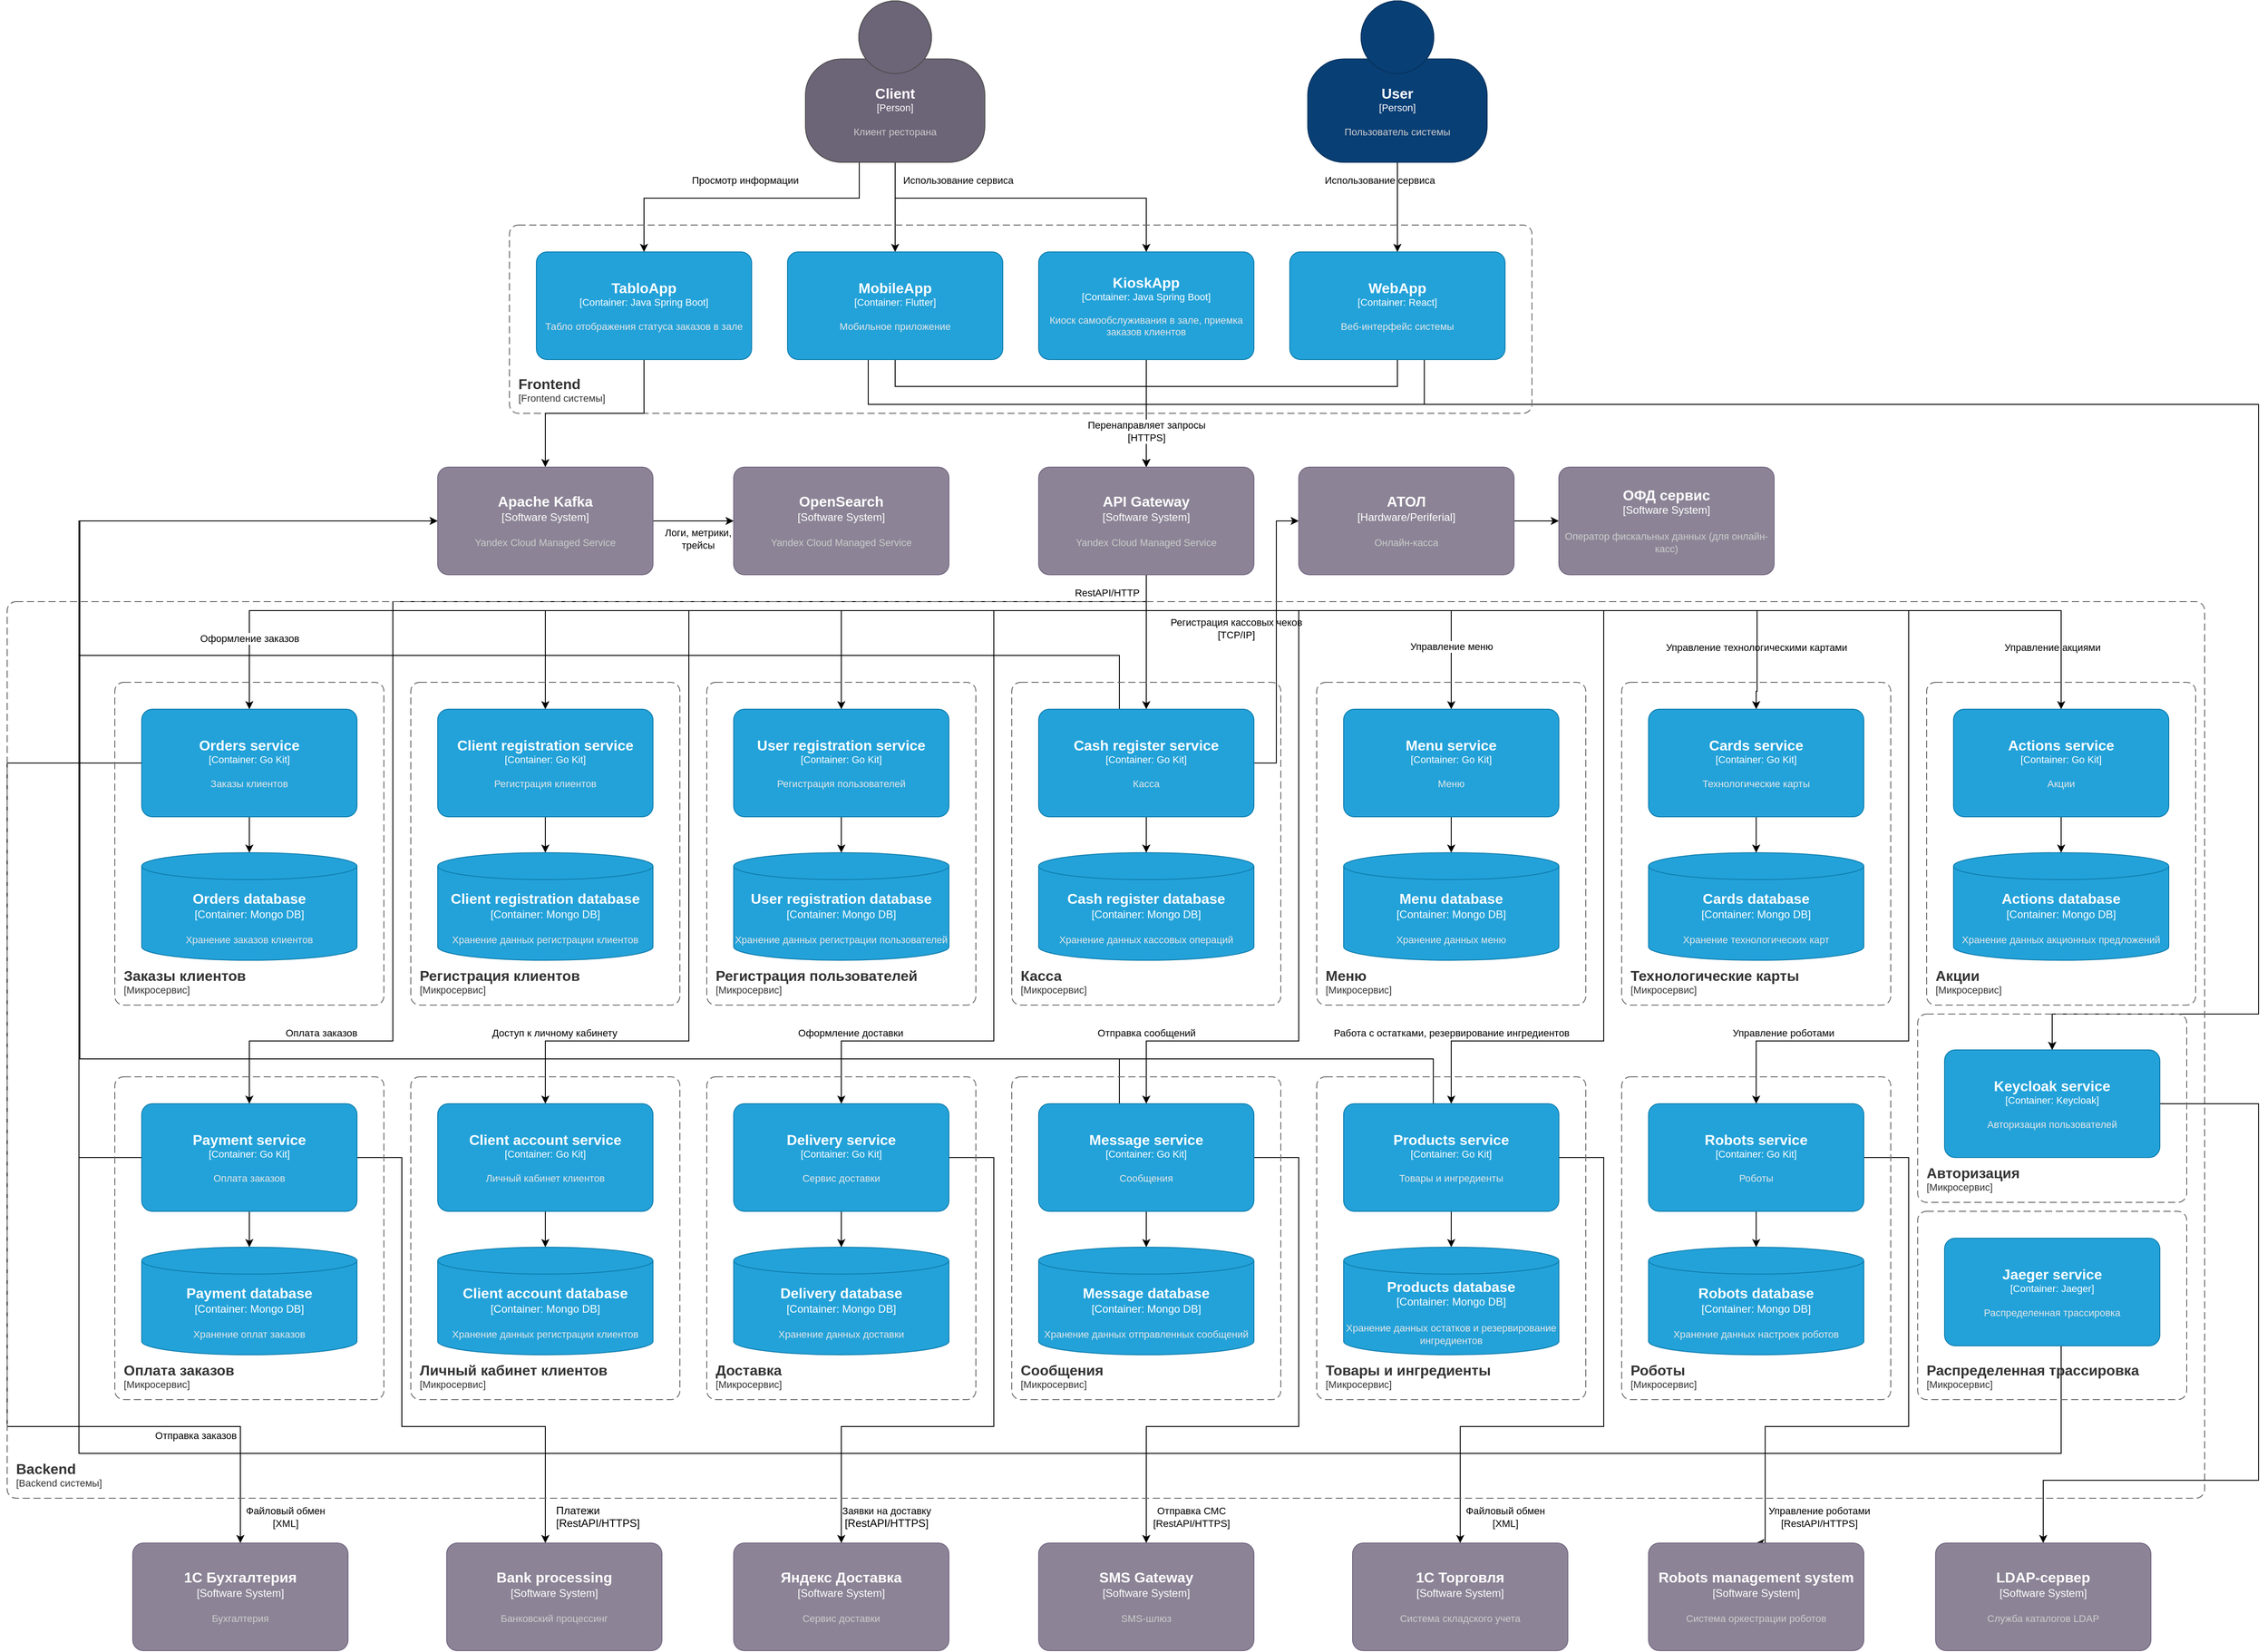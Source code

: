 <mxfile version="21.3.7" type="device">
  <diagram name="Мой вариант" id="pvtpCN0AOn_V2WJp_O1I">
    <mxGraphModel dx="2621" dy="1025" grid="1" gridSize="10" guides="1" tooltips="1" connect="1" arrows="1" fold="1" page="1" pageScale="1" pageWidth="850" pageHeight="1100" math="0" shadow="0">
      <root>
        <mxCell id="CRoKaNGZ9nIs0wApv7u6-0" />
        <mxCell id="CRoKaNGZ9nIs0wApv7u6-1" parent="CRoKaNGZ9nIs0wApv7u6-0" />
        <mxCell id="nXjiOFzCeSzCIaUZXeVF-9" style="edgeStyle=orthogonalEdgeStyle;rounded=0;orthogonalLoop=1;jettySize=auto;html=1;entryX=0.5;entryY=0;entryDx=0;entryDy=0;entryPerimeter=0;" parent="CRoKaNGZ9nIs0wApv7u6-1" source="dYzpMSAWDg4H9lxUtFjr-1" target="dYzpMSAWDg4H9lxUtFjr-8" edge="1">
          <mxGeometry relative="1" as="geometry">
            <Array as="points">
              <mxPoint x="830" y="220" />
              <mxPoint x="590" y="220" />
            </Array>
          </mxGeometry>
        </mxCell>
        <mxCell id="nXjiOFzCeSzCIaUZXeVF-10" value="Просмотр информации&amp;nbsp;" style="edgeLabel;html=1;align=center;verticalAlign=middle;resizable=0;points=[];" parent="nXjiOFzCeSzCIaUZXeVF-9" vertex="1" connectable="0">
          <mxGeometry x="0.339" y="-2" relative="1" as="geometry">
            <mxPoint x="61" y="-18" as="offset" />
          </mxGeometry>
        </mxCell>
        <mxCell id="nXjiOFzCeSzCIaUZXeVF-11" style="edgeStyle=orthogonalEdgeStyle;rounded=0;orthogonalLoop=1;jettySize=auto;html=1;" parent="CRoKaNGZ9nIs0wApv7u6-1" source="dYzpMSAWDg4H9lxUtFjr-1" edge="1">
          <mxGeometry relative="1" as="geometry">
            <mxPoint x="870" y="280" as="targetPoint" />
          </mxGeometry>
        </mxCell>
        <mxCell id="nXjiOFzCeSzCIaUZXeVF-12" style="edgeStyle=orthogonalEdgeStyle;rounded=0;orthogonalLoop=1;jettySize=auto;html=1;entryX=0.5;entryY=0;entryDx=0;entryDy=0;entryPerimeter=0;" parent="CRoKaNGZ9nIs0wApv7u6-1" source="dYzpMSAWDg4H9lxUtFjr-1" target="dYzpMSAWDg4H9lxUtFjr-6" edge="1">
          <mxGeometry relative="1" as="geometry">
            <Array as="points">
              <mxPoint x="870" y="220" />
              <mxPoint x="1150" y="220" />
            </Array>
          </mxGeometry>
        </mxCell>
        <mxCell id="nXjiOFzCeSzCIaUZXeVF-13" value="Использование сервиса" style="edgeLabel;html=1;align=center;verticalAlign=middle;resizable=0;points=[];" parent="nXjiOFzCeSzCIaUZXeVF-12" vertex="1" connectable="0">
          <mxGeometry x="-0.568" relative="1" as="geometry">
            <mxPoint x="28" y="-20" as="offset" />
          </mxGeometry>
        </mxCell>
        <mxCell id="nXjiOFzCeSzCIaUZXeVF-14" value="Использование сервиса" style="edgeLabel;html=1;align=center;verticalAlign=middle;resizable=0;points=[];" parent="nXjiOFzCeSzCIaUZXeVF-12" vertex="1" connectable="0">
          <mxGeometry x="-0.568" relative="1" as="geometry">
            <mxPoint x="498" y="-20" as="offset" />
          </mxGeometry>
        </mxCell>
        <object placeholders="1" c4Name="Client" c4Type="Person" c4Description="Клиент ресторана" label="&lt;font style=&quot;font-size: 16px&quot;&gt;&lt;b&gt;%c4Name%&lt;/b&gt;&lt;/font&gt;&lt;div&gt;[%c4Type%]&lt;/div&gt;&lt;br&gt;&lt;div&gt;&lt;font style=&quot;font-size: 11px&quot;&gt;&lt;font color=&quot;#cccccc&quot;&gt;%c4Description%&lt;/font&gt;&lt;/div&gt;" id="dYzpMSAWDg4H9lxUtFjr-1">
          <mxCell style="html=1;fontSize=11;dashed=0;whiteSpace=wrap;fillColor=#6C6477;strokeColor=#4D4D4D;fontColor=#ffffff;shape=mxgraph.c4.person2;align=center;metaEdit=1;points=[[0.5,0,0],[1,0.5,0],[1,0.75,0],[0.75,1,0],[0.5,1,0],[0.25,1,0],[0,0.75,0],[0,0.5,0]];resizable=0;" parent="CRoKaNGZ9nIs0wApv7u6-1" vertex="1">
            <mxGeometry x="770" width="200" height="180" as="geometry" />
          </mxCell>
        </object>
        <mxCell id="nXjiOFzCeSzCIaUZXeVF-16" style="edgeStyle=orthogonalEdgeStyle;rounded=0;orthogonalLoop=1;jettySize=auto;html=1;entryX=0.5;entryY=0;entryDx=0;entryDy=0;entryPerimeter=0;" parent="CRoKaNGZ9nIs0wApv7u6-1" source="dYzpMSAWDg4H9lxUtFjr-2" target="dYzpMSAWDg4H9lxUtFjr-10" edge="1">
          <mxGeometry relative="1" as="geometry">
            <Array as="points">
              <mxPoint x="870" y="430" />
              <mxPoint x="1150" y="430" />
            </Array>
          </mxGeometry>
        </mxCell>
        <mxCell id="dCxOR9dJm48hW4rspXvm-1" style="edgeStyle=orthogonalEdgeStyle;rounded=0;orthogonalLoop=1;jettySize=auto;html=1;entryX=1;entryY=0.5;entryDx=0;entryDy=0;entryPerimeter=0;" parent="CRoKaNGZ9nIs0wApv7u6-1" source="dYzpMSAWDg4H9lxUtFjr-2" target="dCxOR9dJm48hW4rspXvm-0" edge="1">
          <mxGeometry relative="1" as="geometry">
            <Array as="points">
              <mxPoint x="840" y="450" />
              <mxPoint x="2390" y="450" />
              <mxPoint x="2390" y="1130" />
              <mxPoint x="2160" y="1130" />
              <mxPoint x="2160" y="1230" />
            </Array>
          </mxGeometry>
        </mxCell>
        <object placeholders="1" c4Name="MobileApp" c4Type="Container" c4Technology="Flutter" c4Description="Мобильное приложение" label="&lt;font style=&quot;font-size: 16px&quot;&gt;&lt;b&gt;%c4Name%&lt;/b&gt;&lt;/font&gt;&lt;div&gt;[%c4Type%: %c4Technology%]&lt;/div&gt;&lt;br&gt;&lt;div&gt;&lt;font style=&quot;font-size: 11px&quot;&gt;&lt;font color=&quot;#E6E6E6&quot;&gt;%c4Description%&lt;/font&gt;&lt;/div&gt;" id="dYzpMSAWDg4H9lxUtFjr-2">
          <mxCell style="rounded=1;whiteSpace=wrap;html=1;fontSize=11;labelBackgroundColor=none;fillColor=#23A2D9;fontColor=#ffffff;align=center;arcSize=10;strokeColor=#0E7DAD;metaEdit=1;resizable=0;points=[[0.25,0,0],[0.5,0,0],[0.75,0,0],[1,0.25,0],[1,0.5,0],[1,0.75,0],[0.75,1,0],[0.5,1,0],[0.25,1,0],[0,0.75,0],[0,0.5,0],[0,0.25,0]];" parent="CRoKaNGZ9nIs0wApv7u6-1" vertex="1">
            <mxGeometry x="750" y="280" width="240" height="120" as="geometry" />
          </mxCell>
        </object>
        <mxCell id="nXjiOFzCeSzCIaUZXeVF-3" style="edgeStyle=orthogonalEdgeStyle;rounded=0;orthogonalLoop=1;jettySize=auto;html=1;entryX=0.5;entryY=0;entryDx=0;entryDy=0;entryPerimeter=0;" parent="CRoKaNGZ9nIs0wApv7u6-1" source="dYzpMSAWDg4H9lxUtFjr-4" target="dYzpMSAWDg4H9lxUtFjr-5" edge="1">
          <mxGeometry relative="1" as="geometry" />
        </mxCell>
        <object placeholders="1" c4Name="User" c4Type="Person" c4Description="Пользователь системы" label="&lt;font style=&quot;font-size: 16px&quot;&gt;&lt;b&gt;%c4Name%&lt;/b&gt;&lt;/font&gt;&lt;div&gt;[%c4Type%]&lt;/div&gt;&lt;br&gt;&lt;div&gt;&lt;font style=&quot;font-size: 11px&quot;&gt;&lt;font color=&quot;#cccccc&quot;&gt;%c4Description%&lt;/font&gt;&lt;/div&gt;" id="dYzpMSAWDg4H9lxUtFjr-4">
          <mxCell style="html=1;fontSize=11;dashed=0;whiteSpace=wrap;fillColor=#083F75;strokeColor=#06315C;fontColor=#ffffff;shape=mxgraph.c4.person2;align=center;metaEdit=1;points=[[0.5,0,0],[1,0.5,0],[1,0.75,0],[0.75,1,0],[0.5,1,0],[0.25,1,0],[0,0.75,0],[0,0.5,0]];resizable=0;" parent="CRoKaNGZ9nIs0wApv7u6-1" vertex="1">
            <mxGeometry x="1330" width="200" height="180" as="geometry" />
          </mxCell>
        </object>
        <mxCell id="nXjiOFzCeSzCIaUZXeVF-7" style="edgeStyle=orthogonalEdgeStyle;rounded=0;orthogonalLoop=1;jettySize=auto;html=1;entryX=0.5;entryY=0;entryDx=0;entryDy=0;entryPerimeter=0;" parent="CRoKaNGZ9nIs0wApv7u6-1" source="dYzpMSAWDg4H9lxUtFjr-5" target="dYzpMSAWDg4H9lxUtFjr-10" edge="1">
          <mxGeometry relative="1" as="geometry">
            <Array as="points">
              <mxPoint x="1430" y="430" />
              <mxPoint x="1150" y="430" />
            </Array>
          </mxGeometry>
        </mxCell>
        <mxCell id="dCxOR9dJm48hW4rspXvm-3" style="edgeStyle=orthogonalEdgeStyle;rounded=0;orthogonalLoop=1;jettySize=auto;html=1;" parent="CRoKaNGZ9nIs0wApv7u6-1" source="dYzpMSAWDg4H9lxUtFjr-5" target="dCxOR9dJm48hW4rspXvm-0" edge="1">
          <mxGeometry relative="1" as="geometry">
            <Array as="points">
              <mxPoint x="1460" y="450" />
              <mxPoint x="2390" y="450" />
              <mxPoint x="2390" y="1130" />
              <mxPoint x="2160" y="1130" />
            </Array>
          </mxGeometry>
        </mxCell>
        <object placeholders="1" c4Name="WebApp" c4Type="Container" c4Technology="React" c4Description="Веб-интерфейс системы" label="&lt;font style=&quot;font-size: 16px&quot;&gt;&lt;b&gt;%c4Name%&lt;/b&gt;&lt;/font&gt;&lt;div&gt;[%c4Type%: %c4Technology%]&lt;/div&gt;&lt;br&gt;&lt;div&gt;&lt;font style=&quot;font-size: 11px&quot;&gt;&lt;font color=&quot;#E6E6E6&quot;&gt;%c4Description%&lt;/font&gt;&lt;/div&gt;" id="dYzpMSAWDg4H9lxUtFjr-5">
          <mxCell style="rounded=1;whiteSpace=wrap;html=1;fontSize=11;labelBackgroundColor=none;fillColor=#23A2D9;fontColor=#ffffff;align=center;arcSize=10;strokeColor=#0E7DAD;metaEdit=1;resizable=0;points=[[0.25,0,0],[0.5,0,0],[0.75,0,0],[1,0.25,0],[1,0.5,0],[1,0.75,0],[0.75,1,0],[0.5,1,0],[0.25,1,0],[0,0.75,0],[0,0.5,0],[0,0.25,0]];" parent="CRoKaNGZ9nIs0wApv7u6-1" vertex="1">
            <mxGeometry x="1310" y="280" width="240" height="120" as="geometry" />
          </mxCell>
        </object>
        <mxCell id="nXjiOFzCeSzCIaUZXeVF-15" value="Перенаправляет запросы &lt;br&gt;[HTTPS]" style="edgeStyle=orthogonalEdgeStyle;rounded=0;orthogonalLoop=1;jettySize=auto;html=1;entryX=0.5;entryY=0;entryDx=0;entryDy=0;entryPerimeter=0;" parent="CRoKaNGZ9nIs0wApv7u6-1" source="dYzpMSAWDg4H9lxUtFjr-6" target="dYzpMSAWDg4H9lxUtFjr-10" edge="1">
          <mxGeometry x="0.333" relative="1" as="geometry">
            <Array as="points">
              <mxPoint x="1150" y="490" />
              <mxPoint x="1150" y="490" />
            </Array>
            <mxPoint as="offset" />
          </mxGeometry>
        </mxCell>
        <mxCell id="dCxOR9dJm48hW4rspXvm-2" style="edgeStyle=orthogonalEdgeStyle;rounded=0;orthogonalLoop=1;jettySize=auto;html=1;entryX=0.5;entryY=0;entryDx=0;entryDy=0;entryPerimeter=0;" parent="CRoKaNGZ9nIs0wApv7u6-1" source="dYzpMSAWDg4H9lxUtFjr-6" target="dCxOR9dJm48hW4rspXvm-0" edge="1">
          <mxGeometry relative="1" as="geometry">
            <Array as="points">
              <mxPoint x="1150" y="450" />
              <mxPoint x="2390" y="450" />
              <mxPoint x="2390" y="1130" />
              <mxPoint x="2160" y="1130" />
            </Array>
          </mxGeometry>
        </mxCell>
        <object placeholders="1" c4Name="KioskApp" c4Type="Container" c4Technology="Java Spring Boot" c4Description="Киоск самообслуживания в зале, приемка заказов клиентов" label="&lt;font style=&quot;font-size: 16px&quot;&gt;&lt;b&gt;%c4Name%&lt;/b&gt;&lt;/font&gt;&lt;div&gt;[%c4Type%: %c4Technology%]&lt;/div&gt;&lt;br&gt;&lt;div&gt;&lt;font style=&quot;font-size: 11px&quot;&gt;&lt;font color=&quot;#E6E6E6&quot;&gt;%c4Description%&lt;/font&gt;&lt;/div&gt;" id="dYzpMSAWDg4H9lxUtFjr-6">
          <mxCell style="rounded=1;whiteSpace=wrap;html=1;fontSize=11;labelBackgroundColor=none;fillColor=#23A2D9;fontColor=#ffffff;align=center;arcSize=10;strokeColor=#0E7DAD;metaEdit=1;resizable=0;points=[[0.25,0,0],[0.5,0,0],[0.75,0,0],[1,0.25,0],[1,0.5,0],[1,0.75,0],[0.75,1,0],[0.5,1,0],[0.25,1,0],[0,0.75,0],[0,0.5,0],[0,0.25,0]];" parent="CRoKaNGZ9nIs0wApv7u6-1" vertex="1">
            <mxGeometry x="1030" y="280" width="240" height="120" as="geometry" />
          </mxCell>
        </object>
        <mxCell id="HPRBRbmrhmFyrZqo4h2j-3" value="Регистрация кассовых чеков&lt;br&gt;[TCP/IP]" style="edgeStyle=orthogonalEdgeStyle;rounded=0;orthogonalLoop=1;jettySize=auto;html=1;entryX=0.5;entryY=0;entryDx=0;entryDy=0;entryPerimeter=0;" parent="CRoKaNGZ9nIs0wApv7u6-1" source="dYzpMSAWDg4H9lxUtFjr-10" target="nXjiOFzCeSzCIaUZXeVF-42" edge="1">
          <mxGeometry x="-0.2" y="100" relative="1" as="geometry">
            <Array as="points">
              <mxPoint x="1150" y="720" />
              <mxPoint x="1150" y="720" />
            </Array>
            <mxPoint as="offset" />
          </mxGeometry>
        </mxCell>
        <mxCell id="HPRBRbmrhmFyrZqo4h2j-4" style="edgeStyle=orthogonalEdgeStyle;rounded=0;orthogonalLoop=1;jettySize=auto;html=1;" parent="CRoKaNGZ9nIs0wApv7u6-1" source="dYzpMSAWDg4H9lxUtFjr-10" target="nXjiOFzCeSzCIaUZXeVF-50" edge="1">
          <mxGeometry relative="1" as="geometry">
            <Array as="points">
              <mxPoint x="1150" y="680" />
              <mxPoint x="1490" y="680" />
            </Array>
          </mxGeometry>
        </mxCell>
        <mxCell id="HPRBRbmrhmFyrZqo4h2j-30" value="Управление меню" style="edgeLabel;html=1;align=center;verticalAlign=middle;resizable=0;points=[];" parent="HPRBRbmrhmFyrZqo4h2j-4" vertex="1" connectable="0">
          <mxGeometry x="0.728" y="-1" relative="1" as="geometry">
            <mxPoint x="1" y="-4" as="offset" />
          </mxGeometry>
        </mxCell>
        <mxCell id="HPRBRbmrhmFyrZqo4h2j-31" value="Управление технологическими картами" style="edgeLabel;html=1;align=center;verticalAlign=middle;resizable=0;points=[];" parent="HPRBRbmrhmFyrZqo4h2j-4" vertex="1" connectable="0">
          <mxGeometry x="0.728" y="-1" relative="1" as="geometry">
            <mxPoint x="341" y="-3" as="offset" />
          </mxGeometry>
        </mxCell>
        <mxCell id="HPRBRbmrhmFyrZqo4h2j-32" value="Управление акциями" style="edgeLabel;html=1;align=center;verticalAlign=middle;resizable=0;points=[];" parent="HPRBRbmrhmFyrZqo4h2j-4" vertex="1" connectable="0">
          <mxGeometry x="0.728" y="-1" relative="1" as="geometry">
            <mxPoint x="671" y="-3" as="offset" />
          </mxGeometry>
        </mxCell>
        <mxCell id="HPRBRbmrhmFyrZqo4h2j-5" style="edgeStyle=orthogonalEdgeStyle;rounded=0;orthogonalLoop=1;jettySize=auto;html=1;entryX=0.5;entryY=0;entryDx=0;entryDy=0;entryPerimeter=0;" parent="CRoKaNGZ9nIs0wApv7u6-1" source="dYzpMSAWDg4H9lxUtFjr-10" target="nXjiOFzCeSzCIaUZXeVF-58" edge="1">
          <mxGeometry relative="1" as="geometry">
            <mxPoint x="1830" y="770" as="targetPoint" />
            <Array as="points">
              <mxPoint x="1150" y="680" />
              <mxPoint x="1831" y="680" />
              <mxPoint x="1831" y="770" />
            </Array>
          </mxGeometry>
        </mxCell>
        <mxCell id="HPRBRbmrhmFyrZqo4h2j-8" style="edgeStyle=orthogonalEdgeStyle;rounded=0;orthogonalLoop=1;jettySize=auto;html=1;entryX=0.5;entryY=0;entryDx=0;entryDy=0;entryPerimeter=0;" parent="CRoKaNGZ9nIs0wApv7u6-1" source="dYzpMSAWDg4H9lxUtFjr-10" target="nXjiOFzCeSzCIaUZXeVF-66" edge="1">
          <mxGeometry relative="1" as="geometry">
            <Array as="points">
              <mxPoint x="1150" y="680" />
              <mxPoint x="2170" y="680" />
            </Array>
          </mxGeometry>
        </mxCell>
        <mxCell id="HPRBRbmrhmFyrZqo4h2j-9" style="edgeStyle=orthogonalEdgeStyle;rounded=0;orthogonalLoop=1;jettySize=auto;html=1;entryX=0.5;entryY=0;entryDx=0;entryDy=0;entryPerimeter=0;" parent="CRoKaNGZ9nIs0wApv7u6-1" source="dYzpMSAWDg4H9lxUtFjr-10" target="nXjiOFzCeSzCIaUZXeVF-30" edge="1">
          <mxGeometry relative="1" as="geometry">
            <Array as="points">
              <mxPoint x="1150" y="680" />
              <mxPoint x="810" y="680" />
            </Array>
          </mxGeometry>
        </mxCell>
        <mxCell id="HPRBRbmrhmFyrZqo4h2j-10" style="edgeStyle=orthogonalEdgeStyle;rounded=0;orthogonalLoop=1;jettySize=auto;html=1;" parent="CRoKaNGZ9nIs0wApv7u6-1" source="dYzpMSAWDg4H9lxUtFjr-10" target="nXjiOFzCeSzCIaUZXeVF-26" edge="1">
          <mxGeometry relative="1" as="geometry">
            <Array as="points">
              <mxPoint x="1150" y="680" />
              <mxPoint x="480" y="680" />
            </Array>
          </mxGeometry>
        </mxCell>
        <mxCell id="HPRBRbmrhmFyrZqo4h2j-11" style="edgeStyle=orthogonalEdgeStyle;rounded=0;orthogonalLoop=1;jettySize=auto;html=1;" parent="CRoKaNGZ9nIs0wApv7u6-1" source="dYzpMSAWDg4H9lxUtFjr-10" target="nXjiOFzCeSzCIaUZXeVF-17" edge="1">
          <mxGeometry relative="1" as="geometry">
            <Array as="points">
              <mxPoint x="1150" y="680" />
              <mxPoint x="150" y="680" />
            </Array>
          </mxGeometry>
        </mxCell>
        <mxCell id="HPRBRbmrhmFyrZqo4h2j-35" value="Оформление заказов" style="edgeLabel;html=1;align=center;verticalAlign=middle;resizable=0;points=[];" parent="HPRBRbmrhmFyrZqo4h2j-11" vertex="1" connectable="0">
          <mxGeometry x="0.844" relative="1" as="geometry">
            <mxPoint y="10" as="offset" />
          </mxGeometry>
        </mxCell>
        <mxCell id="HPRBRbmrhmFyrZqo4h2j-36" value="Доступ к личному кабинету" style="edgeLabel;html=1;align=center;verticalAlign=middle;resizable=0;points=[];" parent="HPRBRbmrhmFyrZqo4h2j-11" vertex="1" connectable="0">
          <mxGeometry x="0.844" relative="1" as="geometry">
            <mxPoint x="340" y="450" as="offset" />
          </mxGeometry>
        </mxCell>
        <mxCell id="HPRBRbmrhmFyrZqo4h2j-37" value="Оплата заказов" style="edgeLabel;html=1;align=center;verticalAlign=middle;resizable=0;points=[];" parent="HPRBRbmrhmFyrZqo4h2j-11" vertex="1" connectable="0">
          <mxGeometry x="0.844" relative="1" as="geometry">
            <mxPoint x="80" y="450" as="offset" />
          </mxGeometry>
        </mxCell>
        <mxCell id="HPRBRbmrhmFyrZqo4h2j-38" value="Отправка сообщений" style="edgeLabel;html=1;align=center;verticalAlign=middle;resizable=0;points=[];" parent="HPRBRbmrhmFyrZqo4h2j-11" vertex="1" connectable="0">
          <mxGeometry x="0.844" relative="1" as="geometry">
            <mxPoint x="1000" y="450" as="offset" />
          </mxGeometry>
        </mxCell>
        <mxCell id="HPRBRbmrhmFyrZqo4h2j-39" value="Оформление доставки" style="edgeLabel;html=1;align=center;verticalAlign=middle;resizable=0;points=[];" parent="HPRBRbmrhmFyrZqo4h2j-11" vertex="1" connectable="0">
          <mxGeometry x="0.844" relative="1" as="geometry">
            <mxPoint x="670" y="450" as="offset" />
          </mxGeometry>
        </mxCell>
        <mxCell id="HPRBRbmrhmFyrZqo4h2j-40" value="Работа с остатками, резервирование ингредиентов" style="edgeLabel;html=1;align=center;verticalAlign=middle;resizable=0;points=[];" parent="HPRBRbmrhmFyrZqo4h2j-11" vertex="1" connectable="0">
          <mxGeometry x="0.844" relative="1" as="geometry">
            <mxPoint x="1340" y="450" as="offset" />
          </mxGeometry>
        </mxCell>
        <mxCell id="HPRBRbmrhmFyrZqo4h2j-44" value="Управление роботами" style="edgeLabel;html=1;align=center;verticalAlign=middle;resizable=0;points=[];" parent="HPRBRbmrhmFyrZqo4h2j-11" vertex="1" connectable="0">
          <mxGeometry x="0.844" relative="1" as="geometry">
            <mxPoint x="1710" y="450" as="offset" />
          </mxGeometry>
        </mxCell>
        <mxCell id="HPRBRbmrhmFyrZqo4h2j-13" style="edgeStyle=orthogonalEdgeStyle;rounded=0;orthogonalLoop=1;jettySize=auto;html=1;entryX=0.5;entryY=0;entryDx=0;entryDy=0;entryPerimeter=0;" parent="CRoKaNGZ9nIs0wApv7u6-1" source="dYzpMSAWDg4H9lxUtFjr-10" target="nXjiOFzCeSzCIaUZXeVF-34" edge="1">
          <mxGeometry relative="1" as="geometry">
            <Array as="points">
              <mxPoint x="1150" y="680" />
              <mxPoint x="640" y="680" />
              <mxPoint x="640" y="1160" />
              <mxPoint x="480" y="1160" />
            </Array>
          </mxGeometry>
        </mxCell>
        <mxCell id="HPRBRbmrhmFyrZqo4h2j-14" style="edgeStyle=orthogonalEdgeStyle;rounded=0;orthogonalLoop=1;jettySize=auto;html=1;entryX=0.5;entryY=0;entryDx=0;entryDy=0;entryPerimeter=0;" parent="CRoKaNGZ9nIs0wApv7u6-1" source="dYzpMSAWDg4H9lxUtFjr-10" target="nXjiOFzCeSzCIaUZXeVF-38" edge="1">
          <mxGeometry relative="1" as="geometry">
            <Array as="points">
              <mxPoint x="1150" y="680" />
              <mxPoint x="980" y="680" />
              <mxPoint x="980" y="1160" />
              <mxPoint x="810" y="1160" />
            </Array>
          </mxGeometry>
        </mxCell>
        <mxCell id="HPRBRbmrhmFyrZqo4h2j-17" style="edgeStyle=orthogonalEdgeStyle;rounded=0;orthogonalLoop=1;jettySize=auto;html=1;entryX=0.5;entryY=0;entryDx=0;entryDy=0;entryPerimeter=0;" parent="CRoKaNGZ9nIs0wApv7u6-1" source="dYzpMSAWDg4H9lxUtFjr-10" target="nXjiOFzCeSzCIaUZXeVF-46" edge="1">
          <mxGeometry relative="1" as="geometry">
            <Array as="points">
              <mxPoint x="1150" y="680" />
              <mxPoint x="1320" y="680" />
              <mxPoint x="1320" y="1160" />
              <mxPoint x="1150" y="1160" />
            </Array>
          </mxGeometry>
        </mxCell>
        <mxCell id="HPRBRbmrhmFyrZqo4h2j-29" value="RestAPI/HTTP" style="edgeLabel;html=1;align=center;verticalAlign=middle;resizable=0;points=[];" parent="HPRBRbmrhmFyrZqo4h2j-17" vertex="1" connectable="0">
          <mxGeometry x="-0.894" y="3" relative="1" as="geometry">
            <mxPoint x="-54" y="-17" as="offset" />
          </mxGeometry>
        </mxCell>
        <mxCell id="HPRBRbmrhmFyrZqo4h2j-42" style="edgeStyle=orthogonalEdgeStyle;rounded=0;orthogonalLoop=1;jettySize=auto;html=1;entryX=0.5;entryY=0;entryDx=0;entryDy=0;entryPerimeter=0;" parent="CRoKaNGZ9nIs0wApv7u6-1" source="dYzpMSAWDg4H9lxUtFjr-10" target="nXjiOFzCeSzCIaUZXeVF-54" edge="1">
          <mxGeometry relative="1" as="geometry">
            <mxPoint x="1840" y="1200" as="targetPoint" />
            <Array as="points">
              <mxPoint x="1150" y="680" />
              <mxPoint x="1660" y="680" />
              <mxPoint x="1660" y="1160" />
              <mxPoint x="1490" y="1160" />
            </Array>
          </mxGeometry>
        </mxCell>
        <mxCell id="HPRBRbmrhmFyrZqo4h2j-43" style="edgeStyle=orthogonalEdgeStyle;rounded=0;orthogonalLoop=1;jettySize=auto;html=1;" parent="CRoKaNGZ9nIs0wApv7u6-1" source="dYzpMSAWDg4H9lxUtFjr-10" target="nXjiOFzCeSzCIaUZXeVF-62" edge="1">
          <mxGeometry relative="1" as="geometry">
            <Array as="points">
              <mxPoint x="1150" y="680" />
              <mxPoint x="2000" y="680" />
              <mxPoint x="2000" y="1160" />
              <mxPoint x="1830" y="1160" />
            </Array>
          </mxGeometry>
        </mxCell>
        <mxCell id="HPRBRbmrhmFyrZqo4h2j-45" style="edgeStyle=orthogonalEdgeStyle;rounded=0;orthogonalLoop=1;jettySize=auto;html=1;entryX=0.5;entryY=0;entryDx=0;entryDy=0;entryPerimeter=0;" parent="CRoKaNGZ9nIs0wApv7u6-1" source="dYzpMSAWDg4H9lxUtFjr-10" target="nXjiOFzCeSzCIaUZXeVF-22" edge="1">
          <mxGeometry relative="1" as="geometry">
            <Array as="points">
              <mxPoint x="1150" y="670" />
              <mxPoint x="310" y="670" />
              <mxPoint x="310" y="1160" />
              <mxPoint x="150" y="1160" />
            </Array>
          </mxGeometry>
        </mxCell>
        <object placeholders="1" c4Name="API Gateway" c4Type="Software System" c4Description="Yandex Cloud Managed Service" label="&lt;font style=&quot;font-size: 16px&quot;&gt;&lt;b&gt;%c4Name%&lt;/b&gt;&lt;/font&gt;&lt;div&gt;[%c4Type%]&lt;/div&gt;&lt;br&gt;&lt;div&gt;&lt;font style=&quot;font-size: 11px&quot;&gt;&lt;font color=&quot;#cccccc&quot;&gt;%c4Description%&lt;/font&gt;&lt;/div&gt;" id="dYzpMSAWDg4H9lxUtFjr-10">
          <mxCell style="rounded=1;whiteSpace=wrap;html=1;labelBackgroundColor=none;fillColor=#8C8496;fontColor=#ffffff;align=center;arcSize=10;strokeColor=#736782;metaEdit=1;resizable=0;points=[[0.25,0,0],[0.5,0,0],[0.75,0,0],[1,0.25,0],[1,0.5,0],[1,0.75,0],[0.75,1,0],[0.5,1,0],[0.25,1,0],[0,0.75,0],[0,0.5,0],[0,0.25,0]];" parent="CRoKaNGZ9nIs0wApv7u6-1" vertex="1">
            <mxGeometry x="1030" y="520" width="240" height="120" as="geometry" />
          </mxCell>
        </object>
        <object placeholders="1" c4Name="Frontend" c4Type="SystemScopeBoundary" c4Application="Frontend системы" label="&lt;font style=&quot;font-size: 16px&quot;&gt;&lt;b&gt;&lt;div style=&quot;text-align: left&quot;&gt;%c4Name%&lt;/div&gt;&lt;/b&gt;&lt;/font&gt;&lt;div style=&quot;text-align: left&quot;&gt;[%c4Application%]&lt;/div&gt;" id="dYzpMSAWDg4H9lxUtFjr-11">
          <mxCell style="rounded=1;fontSize=11;whiteSpace=wrap;html=1;dashed=1;arcSize=20;fillColor=none;strokeColor=#666666;fontColor=#333333;labelBackgroundColor=none;align=left;verticalAlign=bottom;labelBorderColor=none;spacingTop=0;spacing=10;dashPattern=8 4;metaEdit=1;rotatable=0;perimeter=rectanglePerimeter;noLabel=0;labelPadding=0;allowArrows=0;connectable=0;expand=0;recursiveResize=0;editable=1;pointerEvents=0;absoluteArcSize=1;points=[[0.25,0,0],[0.5,0,0],[0.75,0,0],[1,0.25,0],[1,0.5,0],[1,0.75,0],[0.75,1,0],[0.5,1,0],[0.25,1,0],[0,0.75,0],[0,0.5,0],[0,0.25,0]];" parent="CRoKaNGZ9nIs0wApv7u6-1" vertex="1">
            <mxGeometry x="440" y="250" width="1140" height="210" as="geometry" />
          </mxCell>
        </object>
        <mxCell id="HPRBRbmrhmFyrZqo4h2j-1" style="edgeStyle=orthogonalEdgeStyle;rounded=0;orthogonalLoop=1;jettySize=auto;html=1;entryX=0.5;entryY=0;entryDx=0;entryDy=0;entryPerimeter=0;" parent="CRoKaNGZ9nIs0wApv7u6-1" source="dYzpMSAWDg4H9lxUtFjr-8" target="HPRBRbmrhmFyrZqo4h2j-0" edge="1">
          <mxGeometry relative="1" as="geometry" />
        </mxCell>
        <object placeholders="1" c4Name="TabloApp" c4Type="Container" c4Technology="Java Spring Boot" c4Description="Табло отображения статуса заказов в зале" label="&lt;font style=&quot;font-size: 16px&quot;&gt;&lt;b&gt;%c4Name%&lt;/b&gt;&lt;/font&gt;&lt;div&gt;[%c4Type%: %c4Technology%]&lt;/div&gt;&lt;br&gt;&lt;div&gt;&lt;font style=&quot;font-size: 11px&quot;&gt;&lt;font color=&quot;#E6E6E6&quot;&gt;%c4Description%&lt;/font&gt;&lt;/div&gt;" id="dYzpMSAWDg4H9lxUtFjr-8">
          <mxCell style="rounded=1;whiteSpace=wrap;html=1;fontSize=11;labelBackgroundColor=none;fillColor=#23A2D9;fontColor=#ffffff;align=center;arcSize=10;strokeColor=#0E7DAD;metaEdit=1;resizable=0;points=[[0.25,0,0],[0.5,0,0],[0.75,0,0],[1,0.25,0],[1,0.5,0],[1,0.75,0],[0.75,1,0],[0.5,1,0],[0.25,1,0],[0,0.75,0],[0,0.5,0],[0,0.25,0]];" parent="CRoKaNGZ9nIs0wApv7u6-1" vertex="1">
            <mxGeometry x="470" y="280" width="240" height="120" as="geometry" />
          </mxCell>
        </object>
        <mxCell id="nXjiOFzCeSzCIaUZXeVF-19" value="" style="edgeStyle=orthogonalEdgeStyle;rounded=0;orthogonalLoop=1;jettySize=auto;html=1;" parent="CRoKaNGZ9nIs0wApv7u6-1" source="nXjiOFzCeSzCIaUZXeVF-17" target="nXjiOFzCeSzCIaUZXeVF-18" edge="1">
          <mxGeometry relative="1" as="geometry" />
        </mxCell>
        <mxCell id="HPRBRbmrhmFyrZqo4h2j-18" style="edgeStyle=orthogonalEdgeStyle;rounded=0;orthogonalLoop=1;jettySize=auto;html=1;entryX=0.003;entryY=0.419;entryDx=0;entryDy=0;entryPerimeter=0;" parent="CRoKaNGZ9nIs0wApv7u6-1" source="nXjiOFzCeSzCIaUZXeVF-17" target="HPRBRbmrhmFyrZqo4h2j-0" edge="1">
          <mxGeometry relative="1" as="geometry">
            <Array as="points">
              <mxPoint x="-40" y="850" />
              <mxPoint x="-40" y="580" />
              <mxPoint x="471" y="580" />
            </Array>
          </mxGeometry>
        </mxCell>
        <mxCell id="ZRQLyrMhQw_Z_AcvVRX8-3" style="edgeStyle=orthogonalEdgeStyle;rounded=0;orthogonalLoop=1;jettySize=auto;html=1;entryX=0.5;entryY=0;entryDx=0;entryDy=0;entryPerimeter=0;" parent="CRoKaNGZ9nIs0wApv7u6-1" source="nXjiOFzCeSzCIaUZXeVF-17" target="ZRQLyrMhQw_Z_AcvVRX8-1" edge="1">
          <mxGeometry relative="1" as="geometry">
            <Array as="points">
              <mxPoint x="-120" y="850" />
              <mxPoint x="-120" y="1590" />
              <mxPoint x="140" y="1590" />
            </Array>
          </mxGeometry>
        </mxCell>
        <mxCell id="ZRQLyrMhQw_Z_AcvVRX8-11" value="Отправка заказов" style="edgeLabel;html=1;align=center;verticalAlign=middle;resizable=0;points=[];" parent="ZRQLyrMhQw_Z_AcvVRX8-3" vertex="1" connectable="0">
          <mxGeometry x="-0.025" y="1" relative="1" as="geometry">
            <mxPoint x="209" y="276" as="offset" />
          </mxGeometry>
        </mxCell>
        <mxCell id="ZRQLyrMhQw_Z_AcvVRX8-12" value="Файловый обмен&lt;br&gt;[XML]" style="edgeLabel;html=1;align=center;verticalAlign=middle;resizable=0;points=[];" parent="ZRQLyrMhQw_Z_AcvVRX8-3" vertex="1" connectable="0">
          <mxGeometry x="0.877" y="1" relative="1" as="geometry">
            <mxPoint x="49" y="49" as="offset" />
          </mxGeometry>
        </mxCell>
        <mxCell id="ZRQLyrMhQw_Z_AcvVRX8-13" value="Заявки на доставку&lt;br style=&quot;border-color: var(--border-color); font-size: 12px; text-align: left; background-color: rgb(251, 251, 251);&quot;&gt;&lt;span style=&quot;font-size: 12px; text-align: left; background-color: rgb(251, 251, 251);&quot;&gt;[RestAPI/HTTPS]&lt;/span&gt;" style="edgeLabel;html=1;align=center;verticalAlign=middle;resizable=0;points=[];" parent="ZRQLyrMhQw_Z_AcvVRX8-3" vertex="1" connectable="0">
          <mxGeometry x="0.877" y="1" relative="1" as="geometry">
            <mxPoint x="719" y="49" as="offset" />
          </mxGeometry>
        </mxCell>
        <mxCell id="ZRQLyrMhQw_Z_AcvVRX8-15" value="Отправка СМС&lt;br&gt;[RestAPI/HTTPS]" style="edgeLabel;html=1;align=center;verticalAlign=middle;resizable=0;points=[];" parent="ZRQLyrMhQw_Z_AcvVRX8-3" vertex="1" connectable="0">
          <mxGeometry x="0.877" y="1" relative="1" as="geometry">
            <mxPoint x="1059" y="49" as="offset" />
          </mxGeometry>
        </mxCell>
        <mxCell id="ZRQLyrMhQw_Z_AcvVRX8-16" value="Файловый обмен&lt;br&gt;[XML]" style="edgeLabel;html=1;align=center;verticalAlign=middle;resizable=0;points=[];" parent="ZRQLyrMhQw_Z_AcvVRX8-3" vertex="1" connectable="0">
          <mxGeometry x="0.877" y="1" relative="1" as="geometry">
            <mxPoint x="1409" y="49" as="offset" />
          </mxGeometry>
        </mxCell>
        <mxCell id="ZRQLyrMhQw_Z_AcvVRX8-17" value="Управление роботами&lt;br&gt;[RestAPI/HTTPS]" style="edgeLabel;html=1;align=center;verticalAlign=middle;resizable=0;points=[];" parent="ZRQLyrMhQw_Z_AcvVRX8-3" vertex="1" connectable="0">
          <mxGeometry x="0.877" y="1" relative="1" as="geometry">
            <mxPoint x="1759" y="49" as="offset" />
          </mxGeometry>
        </mxCell>
        <object placeholders="1" c4Name="Orders service" c4Type="Container" c4Technology="Go Kit" c4Description="Заказы клиентов" label="&lt;font style=&quot;font-size: 16px&quot;&gt;&lt;b&gt;%c4Name%&lt;/b&gt;&lt;/font&gt;&lt;div&gt;[%c4Type%: %c4Technology%]&lt;/div&gt;&lt;br&gt;&lt;div&gt;&lt;font style=&quot;font-size: 11px&quot;&gt;&lt;font color=&quot;#E6E6E6&quot;&gt;%c4Description%&lt;/font&gt;&lt;/div&gt;" id="nXjiOFzCeSzCIaUZXeVF-17">
          <mxCell style="rounded=1;whiteSpace=wrap;html=1;fontSize=11;labelBackgroundColor=none;fillColor=#23A2D9;fontColor=#ffffff;align=center;arcSize=10;strokeColor=#0E7DAD;metaEdit=1;resizable=0;points=[[0.25,0,0],[0.5,0,0],[0.75,0,0],[1,0.25,0],[1,0.5,0],[1,0.75,0],[0.75,1,0],[0.5,1,0],[0.25,1,0],[0,0.75,0],[0,0.5,0],[0,0.25,0]];" parent="CRoKaNGZ9nIs0wApv7u6-1" vertex="1">
            <mxGeometry x="30" y="790" width="240" height="120" as="geometry" />
          </mxCell>
        </object>
        <object placeholders="1" c4Type="Orders database" c4Container="Container" c4Technology="Mongo DB" c4Description="Хранение заказов клиентов" label="&lt;font style=&quot;font-size: 16px&quot;&gt;&lt;b&gt;%c4Type%&lt;/b&gt;&lt;/font&gt;&lt;div&gt;[%c4Container%:&amp;nbsp;%c4Technology%]&lt;/div&gt;&lt;br&gt;&lt;div&gt;&lt;font style=&quot;font-size: 11px&quot;&gt;&lt;font color=&quot;#E6E6E6&quot;&gt;%c4Description%&lt;/font&gt;&lt;/div&gt;" id="nXjiOFzCeSzCIaUZXeVF-18">
          <mxCell style="shape=cylinder3;size=15;whiteSpace=wrap;html=1;boundedLbl=1;rounded=0;labelBackgroundColor=none;fillColor=#23A2D9;fontSize=12;fontColor=#ffffff;align=center;strokeColor=#0E7DAD;metaEdit=1;points=[[0.5,0,0],[1,0.25,0],[1,0.5,0],[1,0.75,0],[0.5,1,0],[0,0.75,0],[0,0.5,0],[0,0.25,0]];resizable=0;" parent="CRoKaNGZ9nIs0wApv7u6-1" vertex="1">
            <mxGeometry x="30" y="950" width="240" height="120" as="geometry" />
          </mxCell>
        </object>
        <object placeholders="1" c4Name="Заказы клиентов" c4Type="ContainerScopeBoundary" c4Application="Микросервис" label="&lt;font style=&quot;font-size: 16px&quot;&gt;&lt;b&gt;&lt;div style=&quot;text-align: left&quot;&gt;%c4Name%&lt;/div&gt;&lt;/b&gt;&lt;/font&gt;&lt;div style=&quot;text-align: left&quot;&gt;[%c4Application%]&lt;/div&gt;" id="nXjiOFzCeSzCIaUZXeVF-20">
          <mxCell style="rounded=1;fontSize=11;whiteSpace=wrap;html=1;dashed=1;arcSize=20;fillColor=none;strokeColor=#666666;fontColor=#333333;labelBackgroundColor=none;align=left;verticalAlign=bottom;labelBorderColor=none;spacingTop=0;spacing=10;dashPattern=8 4;metaEdit=1;rotatable=0;perimeter=rectanglePerimeter;noLabel=0;labelPadding=0;allowArrows=0;connectable=0;expand=0;recursiveResize=0;editable=1;pointerEvents=0;absoluteArcSize=1;points=[[0.25,0,0],[0.5,0,0],[0.75,0,0],[1,0.25,0],[1,0.5,0],[1,0.75,0],[0.75,1,0],[0.5,1,0],[0.25,1,0],[0,0.75,0],[0,0.5,0],[0,0.25,0]];" parent="CRoKaNGZ9nIs0wApv7u6-1" vertex="1">
            <mxGeometry y="760" width="300" height="360" as="geometry" />
          </mxCell>
        </object>
        <mxCell id="nXjiOFzCeSzCIaUZXeVF-21" value="" style="edgeStyle=orthogonalEdgeStyle;rounded=0;orthogonalLoop=1;jettySize=auto;html=1;" parent="CRoKaNGZ9nIs0wApv7u6-1" source="nXjiOFzCeSzCIaUZXeVF-22" target="nXjiOFzCeSzCIaUZXeVF-23" edge="1">
          <mxGeometry relative="1" as="geometry" />
        </mxCell>
        <mxCell id="HPRBRbmrhmFyrZqo4h2j-19" style="edgeStyle=orthogonalEdgeStyle;rounded=0;orthogonalLoop=1;jettySize=auto;html=1;entryX=0.005;entryY=0.409;entryDx=0;entryDy=0;entryPerimeter=0;" parent="CRoKaNGZ9nIs0wApv7u6-1" source="nXjiOFzCeSzCIaUZXeVF-22" target="HPRBRbmrhmFyrZqo4h2j-0" edge="1">
          <mxGeometry relative="1" as="geometry">
            <Array as="points">
              <mxPoint x="-40" y="1290" />
              <mxPoint x="-40" y="580" />
              <mxPoint x="471" y="580" />
            </Array>
          </mxGeometry>
        </mxCell>
        <mxCell id="ZRQLyrMhQw_Z_AcvVRX8-0" style="edgeStyle=orthogonalEdgeStyle;rounded=0;orthogonalLoop=1;jettySize=auto;html=1;" parent="CRoKaNGZ9nIs0wApv7u6-1" source="nXjiOFzCeSzCIaUZXeVF-22" target="FS6hOxFuUdMwuTiDgxPC-3" edge="1">
          <mxGeometry relative="1" as="geometry">
            <Array as="points">
              <mxPoint x="320" y="1290" />
              <mxPoint x="320" y="1590" />
              <mxPoint x="480" y="1590" />
            </Array>
          </mxGeometry>
        </mxCell>
        <object placeholders="1" c4Name="Payment service" c4Type="Container" c4Technology="Go Kit" c4Description="Оплата заказов" label="&lt;font style=&quot;font-size: 16px&quot;&gt;&lt;b&gt;%c4Name%&lt;/b&gt;&lt;/font&gt;&lt;div&gt;[%c4Type%: %c4Technology%]&lt;/div&gt;&lt;br&gt;&lt;div&gt;&lt;font style=&quot;font-size: 11px&quot;&gt;&lt;font color=&quot;#E6E6E6&quot;&gt;%c4Description%&lt;/font&gt;&lt;/div&gt;" id="nXjiOFzCeSzCIaUZXeVF-22">
          <mxCell style="rounded=1;whiteSpace=wrap;html=1;fontSize=11;labelBackgroundColor=none;fillColor=#23A2D9;fontColor=#ffffff;align=center;arcSize=10;strokeColor=#0E7DAD;metaEdit=1;resizable=0;points=[[0.25,0,0],[0.5,0,0],[0.75,0,0],[1,0.25,0],[1,0.5,0],[1,0.75,0],[0.75,1,0],[0.5,1,0],[0.25,1,0],[0,0.75,0],[0,0.5,0],[0,0.25,0]];" parent="CRoKaNGZ9nIs0wApv7u6-1" vertex="1">
            <mxGeometry x="30" y="1230" width="240" height="120" as="geometry" />
          </mxCell>
        </object>
        <object placeholders="1" c4Type="Payment database" c4Container="Container" c4Technology="Mongo DB" c4Description="Хранение оплат заказов" label="&lt;font style=&quot;font-size: 16px&quot;&gt;&lt;b&gt;%c4Type%&lt;/b&gt;&lt;/font&gt;&lt;div&gt;[%c4Container%:&amp;nbsp;%c4Technology%]&lt;/div&gt;&lt;br&gt;&lt;div&gt;&lt;font style=&quot;font-size: 11px&quot;&gt;&lt;font color=&quot;#E6E6E6&quot;&gt;%c4Description%&lt;/font&gt;&lt;/div&gt;" id="nXjiOFzCeSzCIaUZXeVF-23">
          <mxCell style="shape=cylinder3;size=15;whiteSpace=wrap;html=1;boundedLbl=1;rounded=0;labelBackgroundColor=none;fillColor=#23A2D9;fontSize=12;fontColor=#ffffff;align=center;strokeColor=#0E7DAD;metaEdit=1;points=[[0.5,0,0],[1,0.25,0],[1,0.5,0],[1,0.75,0],[0.5,1,0],[0,0.75,0],[0,0.5,0],[0,0.25,0]];resizable=0;" parent="CRoKaNGZ9nIs0wApv7u6-1" vertex="1">
            <mxGeometry x="30" y="1390" width="240" height="120" as="geometry" />
          </mxCell>
        </object>
        <object placeholders="1" c4Name="Оплата заказов" c4Type="ContainerScopeBoundary" c4Application="Микросервис" label="&lt;font style=&quot;font-size: 16px&quot;&gt;&lt;b&gt;&lt;div style=&quot;text-align: left&quot;&gt;%c4Name%&lt;/div&gt;&lt;/b&gt;&lt;/font&gt;&lt;div style=&quot;text-align: left&quot;&gt;[%c4Application%]&lt;/div&gt;" id="nXjiOFzCeSzCIaUZXeVF-24">
          <mxCell style="rounded=1;fontSize=11;whiteSpace=wrap;html=1;dashed=1;arcSize=20;fillColor=none;strokeColor=#666666;fontColor=#333333;labelBackgroundColor=none;align=left;verticalAlign=bottom;labelBorderColor=none;spacingTop=0;spacing=10;dashPattern=8 4;metaEdit=1;rotatable=0;perimeter=rectanglePerimeter;noLabel=0;labelPadding=0;allowArrows=0;connectable=0;expand=0;recursiveResize=0;editable=1;pointerEvents=0;absoluteArcSize=1;points=[[0.25,0,0],[0.5,0,0],[0.75,0,0],[1,0.25,0],[1,0.5,0],[1,0.75,0],[0.75,1,0],[0.5,1,0],[0.25,1,0],[0,0.75,0],[0,0.5,0],[0,0.25,0]];" parent="CRoKaNGZ9nIs0wApv7u6-1" vertex="1">
            <mxGeometry y="1200" width="300" height="360" as="geometry" />
          </mxCell>
        </object>
        <mxCell id="nXjiOFzCeSzCIaUZXeVF-25" value="" style="edgeStyle=orthogonalEdgeStyle;rounded=0;orthogonalLoop=1;jettySize=auto;html=1;" parent="CRoKaNGZ9nIs0wApv7u6-1" source="nXjiOFzCeSzCIaUZXeVF-26" target="nXjiOFzCeSzCIaUZXeVF-27" edge="1">
          <mxGeometry relative="1" as="geometry" />
        </mxCell>
        <object placeholders="1" c4Name="Client registration service" c4Type="Container" c4Technology="Go Kit" c4Description="Регистрация клиентов" label="&lt;font style=&quot;font-size: 16px&quot;&gt;&lt;b&gt;%c4Name%&lt;/b&gt;&lt;/font&gt;&lt;div&gt;[%c4Type%: %c4Technology%]&lt;/div&gt;&lt;br&gt;&lt;div&gt;&lt;font style=&quot;font-size: 11px&quot;&gt;&lt;font color=&quot;#E6E6E6&quot;&gt;%c4Description%&lt;/font&gt;&lt;/div&gt;" id="nXjiOFzCeSzCIaUZXeVF-26">
          <mxCell style="rounded=1;whiteSpace=wrap;html=1;fontSize=11;labelBackgroundColor=none;fillColor=#23A2D9;fontColor=#ffffff;align=center;arcSize=10;strokeColor=#0E7DAD;metaEdit=1;resizable=0;points=[[0.25,0,0],[0.5,0,0],[0.75,0,0],[1,0.25,0],[1,0.5,0],[1,0.75,0],[0.75,1,0],[0.5,1,0],[0.25,1,0],[0,0.75,0],[0,0.5,0],[0,0.25,0]];" parent="CRoKaNGZ9nIs0wApv7u6-1" vertex="1">
            <mxGeometry x="360" y="790" width="240" height="120" as="geometry" />
          </mxCell>
        </object>
        <object placeholders="1" c4Type="Client registration database" c4Container="Container" c4Technology="Mongo DB" c4Description="Хранение данных регистрации клиентов" label="&lt;font style=&quot;font-size: 16px&quot;&gt;&lt;b&gt;%c4Type%&lt;/b&gt;&lt;/font&gt;&lt;div&gt;[%c4Container%:&amp;nbsp;%c4Technology%]&lt;/div&gt;&lt;br&gt;&lt;div&gt;&lt;font style=&quot;font-size: 11px&quot;&gt;&lt;font color=&quot;#E6E6E6&quot;&gt;%c4Description%&lt;/font&gt;&lt;/div&gt;" id="nXjiOFzCeSzCIaUZXeVF-27">
          <mxCell style="shape=cylinder3;size=15;whiteSpace=wrap;html=1;boundedLbl=1;rounded=0;labelBackgroundColor=none;fillColor=#23A2D9;fontSize=12;fontColor=#ffffff;align=center;strokeColor=#0E7DAD;metaEdit=1;points=[[0.5,0,0],[1,0.25,0],[1,0.5,0],[1,0.75,0],[0.5,1,0],[0,0.75,0],[0,0.5,0],[0,0.25,0]];resizable=0;" parent="CRoKaNGZ9nIs0wApv7u6-1" vertex="1">
            <mxGeometry x="360" y="950" width="240" height="120" as="geometry" />
          </mxCell>
        </object>
        <object placeholders="1" c4Name="Регистрация клиентов" c4Type="ContainerScopeBoundary" c4Application="Микросервис" label="&lt;font style=&quot;font-size: 16px&quot;&gt;&lt;b&gt;&lt;div style=&quot;text-align: left&quot;&gt;%c4Name%&lt;/div&gt;&lt;/b&gt;&lt;/font&gt;&lt;div style=&quot;text-align: left&quot;&gt;[%c4Application%]&lt;/div&gt;" id="nXjiOFzCeSzCIaUZXeVF-28">
          <mxCell style="rounded=1;fontSize=11;whiteSpace=wrap;html=1;dashed=1;arcSize=20;fillColor=none;strokeColor=#666666;fontColor=#333333;labelBackgroundColor=none;align=left;verticalAlign=bottom;labelBorderColor=none;spacingTop=0;spacing=10;dashPattern=8 4;metaEdit=1;rotatable=0;perimeter=rectanglePerimeter;noLabel=0;labelPadding=0;allowArrows=0;connectable=0;expand=0;recursiveResize=0;editable=1;pointerEvents=0;absoluteArcSize=1;points=[[0.25,0,0],[0.5,0,0],[0.75,0,0],[1,0.25,0],[1,0.5,0],[1,0.75,0],[0.75,1,0],[0.5,1,0],[0.25,1,0],[0,0.75,0],[0,0.5,0],[0,0.25,0]];" parent="CRoKaNGZ9nIs0wApv7u6-1" vertex="1">
            <mxGeometry x="330" y="760" width="300" height="360" as="geometry" />
          </mxCell>
        </object>
        <mxCell id="nXjiOFzCeSzCIaUZXeVF-29" value="" style="edgeStyle=orthogonalEdgeStyle;rounded=0;orthogonalLoop=1;jettySize=auto;html=1;" parent="CRoKaNGZ9nIs0wApv7u6-1" source="nXjiOFzCeSzCIaUZXeVF-30" target="nXjiOFzCeSzCIaUZXeVF-31" edge="1">
          <mxGeometry relative="1" as="geometry" />
        </mxCell>
        <object placeholders="1" c4Name="User registration service" c4Type="Container" c4Technology="Go Kit" c4Description="Регистрация пользователей" label="&lt;font style=&quot;font-size: 16px&quot;&gt;&lt;b&gt;%c4Name%&lt;/b&gt;&lt;/font&gt;&lt;div&gt;[%c4Type%: %c4Technology%]&lt;/div&gt;&lt;br&gt;&lt;div&gt;&lt;font style=&quot;font-size: 11px&quot;&gt;&lt;font color=&quot;#E6E6E6&quot;&gt;%c4Description%&lt;/font&gt;&lt;/div&gt;" id="nXjiOFzCeSzCIaUZXeVF-30">
          <mxCell style="rounded=1;whiteSpace=wrap;html=1;fontSize=11;labelBackgroundColor=none;fillColor=#23A2D9;fontColor=#ffffff;align=center;arcSize=10;strokeColor=#0E7DAD;metaEdit=1;resizable=0;points=[[0.25,0,0],[0.5,0,0],[0.75,0,0],[1,0.25,0],[1,0.5,0],[1,0.75,0],[0.75,1,0],[0.5,1,0],[0.25,1,0],[0,0.75,0],[0,0.5,0],[0,0.25,0]];" parent="CRoKaNGZ9nIs0wApv7u6-1" vertex="1">
            <mxGeometry x="690" y="790" width="240" height="120" as="geometry" />
          </mxCell>
        </object>
        <object placeholders="1" c4Type="User registration database" c4Container="Container" c4Technology="Mongo DB" c4Description="Хранение данных регистрации пользователей" label="&lt;font style=&quot;font-size: 16px&quot;&gt;&lt;b&gt;%c4Type%&lt;/b&gt;&lt;/font&gt;&lt;div&gt;[%c4Container%:&amp;nbsp;%c4Technology%]&lt;/div&gt;&lt;br&gt;&lt;div&gt;&lt;font style=&quot;font-size: 11px&quot;&gt;&lt;font color=&quot;#E6E6E6&quot;&gt;%c4Description%&lt;/font&gt;&lt;/div&gt;" id="nXjiOFzCeSzCIaUZXeVF-31">
          <mxCell style="shape=cylinder3;size=15;whiteSpace=wrap;html=1;boundedLbl=1;rounded=0;labelBackgroundColor=none;fillColor=#23A2D9;fontSize=12;fontColor=#ffffff;align=center;strokeColor=#0E7DAD;metaEdit=1;points=[[0.5,0,0],[1,0.25,0],[1,0.5,0],[1,0.75,0],[0.5,1,0],[0,0.75,0],[0,0.5,0],[0,0.25,0]];resizable=0;" parent="CRoKaNGZ9nIs0wApv7u6-1" vertex="1">
            <mxGeometry x="690" y="950" width="240" height="120" as="geometry" />
          </mxCell>
        </object>
        <object placeholders="1" c4Name="Регистрация пользователей" c4Type="ContainerScopeBoundary" c4Application="Микросервис" label="&lt;font style=&quot;font-size: 16px&quot;&gt;&lt;b&gt;&lt;div style=&quot;text-align: left&quot;&gt;%c4Name%&lt;/div&gt;&lt;/b&gt;&lt;/font&gt;&lt;div style=&quot;text-align: left&quot;&gt;[%c4Application%]&lt;/div&gt;" id="nXjiOFzCeSzCIaUZXeVF-32">
          <mxCell style="rounded=1;fontSize=11;whiteSpace=wrap;html=1;dashed=1;arcSize=20;fillColor=none;strokeColor=#666666;fontColor=#333333;labelBackgroundColor=none;align=left;verticalAlign=bottom;labelBorderColor=none;spacingTop=0;spacing=10;dashPattern=8 4;metaEdit=1;rotatable=0;perimeter=rectanglePerimeter;noLabel=0;labelPadding=0;allowArrows=0;connectable=0;expand=0;recursiveResize=0;editable=1;pointerEvents=0;absoluteArcSize=1;points=[[0.25,0,0],[0.5,0,0],[0.75,0,0],[1,0.25,0],[1,0.5,0],[1,0.75,0],[0.75,1,0],[0.5,1,0],[0.25,1,0],[0,0.75,0],[0,0.5,0],[0,0.25,0]];" parent="CRoKaNGZ9nIs0wApv7u6-1" vertex="1">
            <mxGeometry x="660" y="760" width="300" height="360" as="geometry" />
          </mxCell>
        </object>
        <mxCell id="nXjiOFzCeSzCIaUZXeVF-33" value="" style="edgeStyle=orthogonalEdgeStyle;rounded=0;orthogonalLoop=1;jettySize=auto;html=1;" parent="CRoKaNGZ9nIs0wApv7u6-1" source="nXjiOFzCeSzCIaUZXeVF-34" target="nXjiOFzCeSzCIaUZXeVF-35" edge="1">
          <mxGeometry relative="1" as="geometry" />
        </mxCell>
        <object placeholders="1" c4Name="Client account service" c4Type="Container" c4Technology="Go Kit" c4Description="Личный кабинет клиентов" label="&lt;font style=&quot;font-size: 16px&quot;&gt;&lt;b&gt;%c4Name%&lt;/b&gt;&lt;/font&gt;&lt;div&gt;[%c4Type%: %c4Technology%]&lt;/div&gt;&lt;br&gt;&lt;div&gt;&lt;font style=&quot;font-size: 11px&quot;&gt;&lt;font color=&quot;#E6E6E6&quot;&gt;%c4Description%&lt;/font&gt;&lt;/div&gt;" id="nXjiOFzCeSzCIaUZXeVF-34">
          <mxCell style="rounded=1;whiteSpace=wrap;html=1;fontSize=11;labelBackgroundColor=none;fillColor=#23A2D9;fontColor=#ffffff;align=center;arcSize=10;strokeColor=#0E7DAD;metaEdit=1;resizable=0;points=[[0.25,0,0],[0.5,0,0],[0.75,0,0],[1,0.25,0],[1,0.5,0],[1,0.75,0],[0.75,1,0],[0.5,1,0],[0.25,1,0],[0,0.75,0],[0,0.5,0],[0,0.25,0]];" parent="CRoKaNGZ9nIs0wApv7u6-1" vertex="1">
            <mxGeometry x="360" y="1230" width="240" height="120" as="geometry" />
          </mxCell>
        </object>
        <object placeholders="1" c4Type="Client account database" c4Container="Container" c4Technology="Mongo DB" c4Description="Хранение данных регистрации клиентов" label="&lt;font style=&quot;font-size: 16px&quot;&gt;&lt;b&gt;%c4Type%&lt;/b&gt;&lt;/font&gt;&lt;div&gt;[%c4Container%:&amp;nbsp;%c4Technology%]&lt;/div&gt;&lt;br&gt;&lt;div&gt;&lt;font style=&quot;font-size: 11px&quot;&gt;&lt;font color=&quot;#E6E6E6&quot;&gt;%c4Description%&lt;/font&gt;&lt;/div&gt;" id="nXjiOFzCeSzCIaUZXeVF-35">
          <mxCell style="shape=cylinder3;size=15;whiteSpace=wrap;html=1;boundedLbl=1;rounded=0;labelBackgroundColor=none;fillColor=#23A2D9;fontSize=12;fontColor=#ffffff;align=center;strokeColor=#0E7DAD;metaEdit=1;points=[[0.5,0,0],[1,0.25,0],[1,0.5,0],[1,0.75,0],[0.5,1,0],[0,0.75,0],[0,0.5,0],[0,0.25,0]];resizable=0;" parent="CRoKaNGZ9nIs0wApv7u6-1" vertex="1">
            <mxGeometry x="360" y="1390" width="240" height="120" as="geometry" />
          </mxCell>
        </object>
        <object placeholders="1" c4Name="Личный кабинет клиентов" c4Type="ContainerScopeBoundary" c4Application="Микросервис" label="&lt;font style=&quot;font-size: 16px&quot;&gt;&lt;b&gt;&lt;div style=&quot;text-align: left&quot;&gt;%c4Name%&lt;/div&gt;&lt;/b&gt;&lt;/font&gt;&lt;div style=&quot;text-align: left&quot;&gt;[%c4Application%]&lt;/div&gt;" id="nXjiOFzCeSzCIaUZXeVF-36">
          <mxCell style="rounded=1;fontSize=11;whiteSpace=wrap;html=1;dashed=1;arcSize=20;fillColor=none;strokeColor=#666666;fontColor=#333333;labelBackgroundColor=none;align=left;verticalAlign=bottom;labelBorderColor=none;spacingTop=0;spacing=10;dashPattern=8 4;metaEdit=1;rotatable=0;perimeter=rectanglePerimeter;noLabel=0;labelPadding=0;allowArrows=0;connectable=0;expand=0;recursiveResize=0;editable=1;pointerEvents=0;absoluteArcSize=1;points=[[0.25,0,0],[0.5,0,0],[0.75,0,0],[1,0.25,0],[1,0.5,0],[1,0.75,0],[0.75,1,0],[0.5,1,0],[0.25,1,0],[0,0.75,0],[0,0.5,0],[0,0.25,0]];" parent="CRoKaNGZ9nIs0wApv7u6-1" vertex="1">
            <mxGeometry x="330" y="1200" width="300" height="360" as="geometry" />
          </mxCell>
        </object>
        <mxCell id="nXjiOFzCeSzCIaUZXeVF-37" value="" style="edgeStyle=orthogonalEdgeStyle;rounded=0;orthogonalLoop=1;jettySize=auto;html=1;" parent="CRoKaNGZ9nIs0wApv7u6-1" source="nXjiOFzCeSzCIaUZXeVF-38" target="nXjiOFzCeSzCIaUZXeVF-39" edge="1">
          <mxGeometry relative="1" as="geometry" />
        </mxCell>
        <mxCell id="FS6hOxFuUdMwuTiDgxPC-2" style="edgeStyle=orthogonalEdgeStyle;rounded=0;orthogonalLoop=1;jettySize=auto;html=1;entryX=0.5;entryY=0;entryDx=0;entryDy=0;entryPerimeter=0;" parent="CRoKaNGZ9nIs0wApv7u6-1" source="nXjiOFzCeSzCIaUZXeVF-38" target="FS6hOxFuUdMwuTiDgxPC-1" edge="1">
          <mxGeometry relative="1" as="geometry">
            <Array as="points">
              <mxPoint x="980" y="1290" />
              <mxPoint x="980" y="1590" />
              <mxPoint x="810" y="1590" />
            </Array>
          </mxGeometry>
        </mxCell>
        <object placeholders="1" c4Name="Delivery service" c4Type="Container" c4Technology="Go Kit" c4Description="Сервис доставки" label="&lt;font style=&quot;font-size: 16px&quot;&gt;&lt;b&gt;%c4Name%&lt;/b&gt;&lt;/font&gt;&lt;div&gt;[%c4Type%: %c4Technology%]&lt;/div&gt;&lt;br&gt;&lt;div&gt;&lt;font style=&quot;font-size: 11px&quot;&gt;&lt;font color=&quot;#E6E6E6&quot;&gt;%c4Description%&lt;/font&gt;&lt;/div&gt;" id="nXjiOFzCeSzCIaUZXeVF-38">
          <mxCell style="rounded=1;whiteSpace=wrap;html=1;fontSize=11;labelBackgroundColor=none;fillColor=#23A2D9;fontColor=#ffffff;align=center;arcSize=10;strokeColor=#0E7DAD;metaEdit=1;resizable=0;points=[[0.25,0,0],[0.5,0,0],[0.75,0,0],[1,0.25,0],[1,0.5,0],[1,0.75,0],[0.75,1,0],[0.5,1,0],[0.25,1,0],[0,0.75,0],[0,0.5,0],[0,0.25,0]];" parent="CRoKaNGZ9nIs0wApv7u6-1" vertex="1">
            <mxGeometry x="690" y="1230" width="240" height="120" as="geometry" />
          </mxCell>
        </object>
        <object placeholders="1" c4Type="Delivery database" c4Container="Container" c4Technology="Mongo DB" c4Description="Хранение данных доставки" label="&lt;font style=&quot;font-size: 16px&quot;&gt;&lt;b&gt;%c4Type%&lt;/b&gt;&lt;/font&gt;&lt;div&gt;[%c4Container%:&amp;nbsp;%c4Technology%]&lt;/div&gt;&lt;br&gt;&lt;div&gt;&lt;font style=&quot;font-size: 11px&quot;&gt;&lt;font color=&quot;#E6E6E6&quot;&gt;%c4Description%&lt;/font&gt;&lt;/div&gt;" id="nXjiOFzCeSzCIaUZXeVF-39">
          <mxCell style="shape=cylinder3;size=15;whiteSpace=wrap;html=1;boundedLbl=1;rounded=0;labelBackgroundColor=none;fillColor=#23A2D9;fontSize=12;fontColor=#ffffff;align=center;strokeColor=#0E7DAD;metaEdit=1;points=[[0.5,0,0],[1,0.25,0],[1,0.5,0],[1,0.75,0],[0.5,1,0],[0,0.75,0],[0,0.5,0],[0,0.25,0]];resizable=0;" parent="CRoKaNGZ9nIs0wApv7u6-1" vertex="1">
            <mxGeometry x="690" y="1390" width="240" height="120" as="geometry" />
          </mxCell>
        </object>
        <object placeholders="1" c4Name="Доставка" c4Type="ContainerScopeBoundary" c4Application="Микросервис" label="&lt;font style=&quot;font-size: 16px&quot;&gt;&lt;b&gt;&lt;div style=&quot;text-align: left&quot;&gt;%c4Name%&lt;/div&gt;&lt;/b&gt;&lt;/font&gt;&lt;div style=&quot;text-align: left&quot;&gt;[%c4Application%]&lt;/div&gt;" id="nXjiOFzCeSzCIaUZXeVF-40">
          <mxCell style="rounded=1;fontSize=11;whiteSpace=wrap;html=1;dashed=1;arcSize=20;fillColor=none;strokeColor=#666666;fontColor=#333333;labelBackgroundColor=none;align=left;verticalAlign=bottom;labelBorderColor=none;spacingTop=0;spacing=10;dashPattern=8 4;metaEdit=1;rotatable=0;perimeter=rectanglePerimeter;noLabel=0;labelPadding=0;allowArrows=0;connectable=0;expand=0;recursiveResize=0;editable=1;pointerEvents=0;absoluteArcSize=1;points=[[0.25,0,0],[0.5,0,0],[0.75,0,0],[1,0.25,0],[1,0.5,0],[1,0.75,0],[0.75,1,0],[0.5,1,0],[0.25,1,0],[0,0.75,0],[0,0.5,0],[0,0.25,0]];" parent="CRoKaNGZ9nIs0wApv7u6-1" vertex="1">
            <mxGeometry x="660" y="1200" width="300" height="360" as="geometry" />
          </mxCell>
        </object>
        <mxCell id="nXjiOFzCeSzCIaUZXeVF-41" value="" style="edgeStyle=orthogonalEdgeStyle;rounded=0;orthogonalLoop=1;jettySize=auto;html=1;" parent="CRoKaNGZ9nIs0wApv7u6-1" source="nXjiOFzCeSzCIaUZXeVF-42" target="nXjiOFzCeSzCIaUZXeVF-43" edge="1">
          <mxGeometry relative="1" as="geometry" />
        </mxCell>
        <mxCell id="HPRBRbmrhmFyrZqo4h2j-24" style="edgeStyle=orthogonalEdgeStyle;rounded=0;orthogonalLoop=1;jettySize=auto;html=1;entryX=0;entryY=0.417;entryDx=0;entryDy=0;entryPerimeter=0;" parent="CRoKaNGZ9nIs0wApv7u6-1" source="nXjiOFzCeSzCIaUZXeVF-42" target="HPRBRbmrhmFyrZqo4h2j-0" edge="1">
          <mxGeometry relative="1" as="geometry">
            <mxPoint x="-40" y="650" as="targetPoint" />
            <Array as="points">
              <mxPoint x="1120" y="730" />
              <mxPoint x="-39" y="730" />
              <mxPoint x="-39" y="580" />
              <mxPoint x="470" y="580" />
            </Array>
          </mxGeometry>
        </mxCell>
        <mxCell id="ZRQLyrMhQw_Z_AcvVRX8-8" style="edgeStyle=orthogonalEdgeStyle;rounded=0;orthogonalLoop=1;jettySize=auto;html=1;entryX=0;entryY=0.5;entryDx=0;entryDy=0;entryPerimeter=0;" parent="CRoKaNGZ9nIs0wApv7u6-1" source="nXjiOFzCeSzCIaUZXeVF-42" target="ZRQLyrMhQw_Z_AcvVRX8-7" edge="1">
          <mxGeometry relative="1" as="geometry" />
        </mxCell>
        <object placeholders="1" c4Name="Cash register service" c4Type="Container" c4Technology="Go Kit" c4Description="Касса" label="&lt;font style=&quot;font-size: 16px&quot;&gt;&lt;b&gt;%c4Name%&lt;/b&gt;&lt;/font&gt;&lt;div&gt;[%c4Type%: %c4Technology%]&lt;/div&gt;&lt;br&gt;&lt;div&gt;&lt;font style=&quot;font-size: 11px&quot;&gt;&lt;font color=&quot;#E6E6E6&quot;&gt;%c4Description%&lt;/font&gt;&lt;/div&gt;" id="nXjiOFzCeSzCIaUZXeVF-42">
          <mxCell style="rounded=1;whiteSpace=wrap;html=1;fontSize=11;labelBackgroundColor=none;fillColor=#23A2D9;fontColor=#ffffff;align=center;arcSize=10;strokeColor=#0E7DAD;metaEdit=1;resizable=0;points=[[0.25,0,0],[0.5,0,0],[0.75,0,0],[1,0.25,0],[1,0.5,0],[1,0.75,0],[0.75,1,0],[0.5,1,0],[0.25,1,0],[0,0.75,0],[0,0.5,0],[0,0.25,0]];" parent="CRoKaNGZ9nIs0wApv7u6-1" vertex="1">
            <mxGeometry x="1030" y="790" width="240" height="120" as="geometry" />
          </mxCell>
        </object>
        <object placeholders="1" c4Type="Cash register database" c4Container="Container" c4Technology="Mongo DB" c4Description="Хранение данных кассовых операций" label="&lt;font style=&quot;font-size: 16px&quot;&gt;&lt;b&gt;%c4Type%&lt;/b&gt;&lt;/font&gt;&lt;div&gt;[%c4Container%:&amp;nbsp;%c4Technology%]&lt;/div&gt;&lt;br&gt;&lt;div&gt;&lt;font style=&quot;font-size: 11px&quot;&gt;&lt;font color=&quot;#E6E6E6&quot;&gt;%c4Description%&lt;/font&gt;&lt;/div&gt;" id="nXjiOFzCeSzCIaUZXeVF-43">
          <mxCell style="shape=cylinder3;size=15;whiteSpace=wrap;html=1;boundedLbl=1;rounded=0;labelBackgroundColor=none;fillColor=#23A2D9;fontSize=12;fontColor=#ffffff;align=center;strokeColor=#0E7DAD;metaEdit=1;points=[[0.5,0,0],[1,0.25,0],[1,0.5,0],[1,0.75,0],[0.5,1,0],[0,0.75,0],[0,0.5,0],[0,0.25,0]];resizable=0;" parent="CRoKaNGZ9nIs0wApv7u6-1" vertex="1">
            <mxGeometry x="1030" y="950" width="240" height="120" as="geometry" />
          </mxCell>
        </object>
        <object placeholders="1" c4Name="Касса" c4Type="ContainerScopeBoundary" c4Application="Микросервис" label="&lt;font style=&quot;font-size: 16px&quot;&gt;&lt;b&gt;&lt;div style=&quot;text-align: left&quot;&gt;%c4Name%&lt;/div&gt;&lt;/b&gt;&lt;/font&gt;&lt;div style=&quot;text-align: left&quot;&gt;[%c4Application%]&lt;/div&gt;" id="nXjiOFzCeSzCIaUZXeVF-44">
          <mxCell style="rounded=1;fontSize=11;whiteSpace=wrap;html=1;dashed=1;arcSize=20;fillColor=none;strokeColor=#666666;fontColor=#333333;labelBackgroundColor=none;align=left;verticalAlign=bottom;labelBorderColor=none;spacingTop=0;spacing=10;dashPattern=8 4;metaEdit=1;rotatable=0;perimeter=rectanglePerimeter;noLabel=0;labelPadding=0;allowArrows=0;connectable=0;expand=0;recursiveResize=0;editable=1;pointerEvents=0;absoluteArcSize=1;points=[[0.25,0,0],[0.5,0,0],[0.75,0,0],[1,0.25,0],[1,0.5,0],[1,0.75,0],[0.75,1,0],[0.5,1,0],[0.25,1,0],[0,0.75,0],[0,0.5,0],[0,0.25,0]];" parent="CRoKaNGZ9nIs0wApv7u6-1" vertex="1">
            <mxGeometry x="1000" y="760" width="300" height="360" as="geometry" />
          </mxCell>
        </object>
        <mxCell id="nXjiOFzCeSzCIaUZXeVF-45" value="" style="edgeStyle=orthogonalEdgeStyle;rounded=0;orthogonalLoop=1;jettySize=auto;html=1;" parent="CRoKaNGZ9nIs0wApv7u6-1" source="nXjiOFzCeSzCIaUZXeVF-46" target="nXjiOFzCeSzCIaUZXeVF-47" edge="1">
          <mxGeometry relative="1" as="geometry" />
        </mxCell>
        <mxCell id="HPRBRbmrhmFyrZqo4h2j-20" style="edgeStyle=orthogonalEdgeStyle;rounded=0;orthogonalLoop=1;jettySize=auto;html=1;entryX=0.01;entryY=0.38;entryDx=0;entryDy=0;entryPerimeter=0;" parent="CRoKaNGZ9nIs0wApv7u6-1" source="nXjiOFzCeSzCIaUZXeVF-46" target="HPRBRbmrhmFyrZqo4h2j-0" edge="1">
          <mxGeometry relative="1" as="geometry">
            <mxPoint x="-40" y="610" as="targetPoint" />
            <Array as="points">
              <mxPoint x="1120" y="1180" />
              <mxPoint x="-39" y="1180" />
              <mxPoint x="-39" y="580" />
              <mxPoint x="472" y="580" />
            </Array>
          </mxGeometry>
        </mxCell>
        <mxCell id="FS6hOxFuUdMwuTiDgxPC-0" style="edgeStyle=orthogonalEdgeStyle;rounded=0;orthogonalLoop=1;jettySize=auto;html=1;" parent="CRoKaNGZ9nIs0wApv7u6-1" source="nXjiOFzCeSzCIaUZXeVF-46" target="HPRBRbmrhmFyrZqo4h2j-54" edge="1">
          <mxGeometry relative="1" as="geometry">
            <Array as="points">
              <mxPoint x="1320" y="1290" />
              <mxPoint x="1320" y="1590" />
              <mxPoint x="1150" y="1590" />
            </Array>
          </mxGeometry>
        </mxCell>
        <object placeholders="1" c4Name="Message service" c4Type="Container" c4Technology="Go Kit" c4Description="Сообщения" label="&lt;font style=&quot;font-size: 16px&quot;&gt;&lt;b&gt;%c4Name%&lt;/b&gt;&lt;/font&gt;&lt;div&gt;[%c4Type%: %c4Technology%]&lt;/div&gt;&lt;br&gt;&lt;div&gt;&lt;font style=&quot;font-size: 11px&quot;&gt;&lt;font color=&quot;#E6E6E6&quot;&gt;%c4Description%&lt;/font&gt;&lt;/div&gt;" id="nXjiOFzCeSzCIaUZXeVF-46">
          <mxCell style="rounded=1;whiteSpace=wrap;html=1;fontSize=11;labelBackgroundColor=none;fillColor=#23A2D9;fontColor=#ffffff;align=center;arcSize=10;strokeColor=#0E7DAD;metaEdit=1;resizable=0;points=[[0.25,0,0],[0.5,0,0],[0.75,0,0],[1,0.25,0],[1,0.5,0],[1,0.75,0],[0.75,1,0],[0.5,1,0],[0.25,1,0],[0,0.75,0],[0,0.5,0],[0,0.25,0]];" parent="CRoKaNGZ9nIs0wApv7u6-1" vertex="1">
            <mxGeometry x="1030" y="1230" width="240" height="120" as="geometry" />
          </mxCell>
        </object>
        <object placeholders="1" c4Type="Message database" c4Container="Container" c4Technology="Mongo DB" c4Description="Хранение данных отправленных сообщений" label="&lt;font style=&quot;font-size: 16px&quot;&gt;&lt;b&gt;%c4Type%&lt;/b&gt;&lt;/font&gt;&lt;div&gt;[%c4Container%:&amp;nbsp;%c4Technology%]&lt;/div&gt;&lt;br&gt;&lt;div&gt;&lt;font style=&quot;font-size: 11px&quot;&gt;&lt;font color=&quot;#E6E6E6&quot;&gt;%c4Description%&lt;/font&gt;&lt;/div&gt;" id="nXjiOFzCeSzCIaUZXeVF-47">
          <mxCell style="shape=cylinder3;size=15;whiteSpace=wrap;html=1;boundedLbl=1;rounded=0;labelBackgroundColor=none;fillColor=#23A2D9;fontSize=12;fontColor=#ffffff;align=center;strokeColor=#0E7DAD;metaEdit=1;points=[[0.5,0,0],[1,0.25,0],[1,0.5,0],[1,0.75,0],[0.5,1,0],[0,0.75,0],[0,0.5,0],[0,0.25,0]];resizable=0;" parent="CRoKaNGZ9nIs0wApv7u6-1" vertex="1">
            <mxGeometry x="1030" y="1390" width="240" height="120" as="geometry" />
          </mxCell>
        </object>
        <object placeholders="1" c4Name="Сообщения" c4Type="ContainerScopeBoundary" c4Application="Микросервис" label="&lt;font style=&quot;font-size: 16px&quot;&gt;&lt;b&gt;&lt;div style=&quot;text-align: left&quot;&gt;%c4Name%&lt;/div&gt;&lt;/b&gt;&lt;/font&gt;&lt;div style=&quot;text-align: left&quot;&gt;[%c4Application%]&lt;/div&gt;" id="nXjiOFzCeSzCIaUZXeVF-48">
          <mxCell style="rounded=1;fontSize=11;whiteSpace=wrap;html=1;dashed=1;arcSize=20;fillColor=none;strokeColor=#666666;fontColor=#333333;labelBackgroundColor=none;align=left;verticalAlign=bottom;labelBorderColor=none;spacingTop=0;spacing=10;dashPattern=8 4;metaEdit=1;rotatable=0;perimeter=rectanglePerimeter;noLabel=0;labelPadding=0;allowArrows=0;connectable=0;expand=0;recursiveResize=0;editable=1;pointerEvents=0;absoluteArcSize=1;points=[[0.25,0,0],[0.5,0,0],[0.75,0,0],[1,0.25,0],[1,0.5,0],[1,0.75,0],[0.75,1,0],[0.5,1,0],[0.25,1,0],[0,0.75,0],[0,0.5,0],[0,0.25,0]];" parent="CRoKaNGZ9nIs0wApv7u6-1" vertex="1">
            <mxGeometry x="1000" y="1200" width="300" height="360" as="geometry" />
          </mxCell>
        </object>
        <mxCell id="nXjiOFzCeSzCIaUZXeVF-49" value="" style="edgeStyle=orthogonalEdgeStyle;rounded=0;orthogonalLoop=1;jettySize=auto;html=1;" parent="CRoKaNGZ9nIs0wApv7u6-1" source="nXjiOFzCeSzCIaUZXeVF-50" target="nXjiOFzCeSzCIaUZXeVF-51" edge="1">
          <mxGeometry relative="1" as="geometry" />
        </mxCell>
        <object placeholders="1" c4Name="Menu service" c4Type="Container" c4Technology="Go Kit" c4Description="Меню" label="&lt;font style=&quot;font-size: 16px&quot;&gt;&lt;b&gt;%c4Name%&lt;/b&gt;&lt;/font&gt;&lt;div&gt;[%c4Type%: %c4Technology%]&lt;/div&gt;&lt;br&gt;&lt;div&gt;&lt;font style=&quot;font-size: 11px&quot;&gt;&lt;font color=&quot;#E6E6E6&quot;&gt;%c4Description%&lt;/font&gt;&lt;/div&gt;" id="nXjiOFzCeSzCIaUZXeVF-50">
          <mxCell style="rounded=1;whiteSpace=wrap;html=1;fontSize=11;labelBackgroundColor=none;fillColor=#23A2D9;fontColor=#ffffff;align=center;arcSize=10;strokeColor=#0E7DAD;metaEdit=1;resizable=0;points=[[0.25,0,0],[0.5,0,0],[0.75,0,0],[1,0.25,0],[1,0.5,0],[1,0.75,0],[0.75,1,0],[0.5,1,0],[0.25,1,0],[0,0.75,0],[0,0.5,0],[0,0.25,0]];" parent="CRoKaNGZ9nIs0wApv7u6-1" vertex="1">
            <mxGeometry x="1370" y="790" width="240" height="120" as="geometry" />
          </mxCell>
        </object>
        <object placeholders="1" c4Type="Menu database" c4Container="Container" c4Technology="Mongo DB" c4Description="Хранение данных меню" label="&lt;font style=&quot;font-size: 16px&quot;&gt;&lt;b&gt;%c4Type%&lt;/b&gt;&lt;/font&gt;&lt;div&gt;[%c4Container%:&amp;nbsp;%c4Technology%]&lt;/div&gt;&lt;br&gt;&lt;div&gt;&lt;font style=&quot;font-size: 11px&quot;&gt;&lt;font color=&quot;#E6E6E6&quot;&gt;%c4Description%&lt;/font&gt;&lt;/div&gt;" id="nXjiOFzCeSzCIaUZXeVF-51">
          <mxCell style="shape=cylinder3;size=15;whiteSpace=wrap;html=1;boundedLbl=1;rounded=0;labelBackgroundColor=none;fillColor=#23A2D9;fontSize=12;fontColor=#ffffff;align=center;strokeColor=#0E7DAD;metaEdit=1;points=[[0.5,0,0],[1,0.25,0],[1,0.5,0],[1,0.75,0],[0.5,1,0],[0,0.75,0],[0,0.5,0],[0,0.25,0]];resizable=0;" parent="CRoKaNGZ9nIs0wApv7u6-1" vertex="1">
            <mxGeometry x="1370" y="950" width="240" height="120" as="geometry" />
          </mxCell>
        </object>
        <object placeholders="1" c4Name="Меню" c4Type="ContainerScopeBoundary" c4Application="Микросервис" label="&lt;font style=&quot;font-size: 16px&quot;&gt;&lt;b&gt;&lt;div style=&quot;text-align: left&quot;&gt;%c4Name%&lt;/div&gt;&lt;/b&gt;&lt;/font&gt;&lt;div style=&quot;text-align: left&quot;&gt;[%c4Application%]&lt;/div&gt;" id="nXjiOFzCeSzCIaUZXeVF-52">
          <mxCell style="rounded=1;fontSize=11;whiteSpace=wrap;html=1;dashed=1;arcSize=20;fillColor=none;strokeColor=#666666;fontColor=#333333;labelBackgroundColor=none;align=left;verticalAlign=bottom;labelBorderColor=none;spacingTop=0;spacing=10;dashPattern=8 4;metaEdit=1;rotatable=0;perimeter=rectanglePerimeter;noLabel=0;labelPadding=0;allowArrows=0;connectable=0;expand=0;recursiveResize=0;editable=1;pointerEvents=0;absoluteArcSize=1;points=[[0.25,0,0],[0.5,0,0],[0.75,0,0],[1,0.25,0],[1,0.5,0],[1,0.75,0],[0.75,1,0],[0.5,1,0],[0.25,1,0],[0,0.75,0],[0,0.5,0],[0,0.25,0]];" parent="CRoKaNGZ9nIs0wApv7u6-1" vertex="1">
            <mxGeometry x="1340" y="760" width="300" height="360" as="geometry" />
          </mxCell>
        </object>
        <mxCell id="nXjiOFzCeSzCIaUZXeVF-53" value="" style="edgeStyle=orthogonalEdgeStyle;rounded=0;orthogonalLoop=1;jettySize=auto;html=1;" parent="CRoKaNGZ9nIs0wApv7u6-1" source="nXjiOFzCeSzCIaUZXeVF-54" target="nXjiOFzCeSzCIaUZXeVF-55" edge="1">
          <mxGeometry relative="1" as="geometry" />
        </mxCell>
        <mxCell id="HPRBRbmrhmFyrZqo4h2j-23" style="edgeStyle=orthogonalEdgeStyle;rounded=0;orthogonalLoop=1;jettySize=auto;html=1;" parent="CRoKaNGZ9nIs0wApv7u6-1" source="nXjiOFzCeSzCIaUZXeVF-54" edge="1">
          <mxGeometry relative="1" as="geometry">
            <mxPoint x="470" y="570" as="targetPoint" />
            <Array as="points">
              <mxPoint x="1470" y="1180" />
              <mxPoint x="-40" y="1180" />
              <mxPoint x="-40" y="580" />
              <mxPoint x="470" y="580" />
            </Array>
          </mxGeometry>
        </mxCell>
        <mxCell id="HPRBRbmrhmFyrZqo4h2j-53" style="edgeStyle=orthogonalEdgeStyle;rounded=0;orthogonalLoop=1;jettySize=auto;html=1;entryX=0.5;entryY=0;entryDx=0;entryDy=0;entryPerimeter=0;" parent="CRoKaNGZ9nIs0wApv7u6-1" source="nXjiOFzCeSzCIaUZXeVF-54" target="HPRBRbmrhmFyrZqo4h2j-52" edge="1">
          <mxGeometry relative="1" as="geometry">
            <Array as="points">
              <mxPoint x="1660" y="1290" />
              <mxPoint x="1660" y="1590" />
              <mxPoint x="1500" y="1590" />
            </Array>
          </mxGeometry>
        </mxCell>
        <object placeholders="1" c4Name="Products service" c4Type="Container" c4Technology="Go Kit" c4Description="Товары и ингредиенты" label="&lt;font style=&quot;font-size: 16px&quot;&gt;&lt;b&gt;%c4Name%&lt;/b&gt;&lt;/font&gt;&lt;div&gt;[%c4Type%: %c4Technology%]&lt;/div&gt;&lt;br&gt;&lt;div&gt;&lt;font style=&quot;font-size: 11px&quot;&gt;&lt;font color=&quot;#E6E6E6&quot;&gt;%c4Description%&lt;/font&gt;&lt;/div&gt;" id="nXjiOFzCeSzCIaUZXeVF-54">
          <mxCell style="rounded=1;whiteSpace=wrap;html=1;fontSize=11;labelBackgroundColor=none;fillColor=#23A2D9;fontColor=#ffffff;align=center;arcSize=10;strokeColor=#0E7DAD;metaEdit=1;resizable=0;points=[[0.25,0,0],[0.5,0,0],[0.75,0,0],[1,0.25,0],[1,0.5,0],[1,0.75,0],[0.75,1,0],[0.5,1,0],[0.25,1,0],[0,0.75,0],[0,0.5,0],[0,0.25,0]];" parent="CRoKaNGZ9nIs0wApv7u6-1" vertex="1">
            <mxGeometry x="1370" y="1230" width="240" height="120" as="geometry" />
          </mxCell>
        </object>
        <object placeholders="1" c4Type="Products database" c4Container="Container" c4Technology="Mongo DB" c4Description="Хранение данных остатков и резервирование ингредиентов" label="&lt;font style=&quot;font-size: 16px&quot;&gt;&lt;b&gt;%c4Type%&lt;/b&gt;&lt;/font&gt;&lt;div&gt;[%c4Container%:&amp;nbsp;%c4Technology%]&lt;/div&gt;&lt;br&gt;&lt;div&gt;&lt;font style=&quot;font-size: 11px&quot;&gt;&lt;font color=&quot;#E6E6E6&quot;&gt;%c4Description%&lt;/font&gt;&lt;/div&gt;" id="nXjiOFzCeSzCIaUZXeVF-55">
          <mxCell style="shape=cylinder3;size=15;whiteSpace=wrap;html=1;boundedLbl=1;rounded=0;labelBackgroundColor=none;fillColor=#23A2D9;fontSize=12;fontColor=#ffffff;align=center;strokeColor=#0E7DAD;metaEdit=1;points=[[0.5,0,0],[1,0.25,0],[1,0.5,0],[1,0.75,0],[0.5,1,0],[0,0.75,0],[0,0.5,0],[0,0.25,0]];resizable=0;" parent="CRoKaNGZ9nIs0wApv7u6-1" vertex="1">
            <mxGeometry x="1370" y="1390" width="240" height="120" as="geometry" />
          </mxCell>
        </object>
        <object placeholders="1" c4Name="Товары и ингредиенты" c4Type="ContainerScopeBoundary" c4Application="Микросервис" label="&lt;font style=&quot;font-size: 16px&quot;&gt;&lt;b&gt;&lt;div style=&quot;text-align: left&quot;&gt;%c4Name%&lt;/div&gt;&lt;/b&gt;&lt;/font&gt;&lt;div style=&quot;text-align: left&quot;&gt;[%c4Application%]&lt;/div&gt;" id="nXjiOFzCeSzCIaUZXeVF-56">
          <mxCell style="rounded=1;fontSize=11;whiteSpace=wrap;html=1;dashed=1;arcSize=20;fillColor=none;strokeColor=#666666;fontColor=#333333;labelBackgroundColor=none;align=left;verticalAlign=bottom;labelBorderColor=none;spacingTop=0;spacing=10;dashPattern=8 4;metaEdit=1;rotatable=0;perimeter=rectanglePerimeter;noLabel=0;labelPadding=0;allowArrows=0;connectable=0;expand=0;recursiveResize=0;editable=1;pointerEvents=0;absoluteArcSize=1;points=[[0.25,0,0],[0.5,0,0],[0.75,0,0],[1,0.25,0],[1,0.5,0],[1,0.75,0],[0.75,1,0],[0.5,1,0],[0.25,1,0],[0,0.75,0],[0,0.5,0],[0,0.25,0]];" parent="CRoKaNGZ9nIs0wApv7u6-1" vertex="1">
            <mxGeometry x="1340" y="1200" width="300" height="360" as="geometry" />
          </mxCell>
        </object>
        <mxCell id="nXjiOFzCeSzCIaUZXeVF-57" value="" style="edgeStyle=orthogonalEdgeStyle;rounded=0;orthogonalLoop=1;jettySize=auto;html=1;" parent="CRoKaNGZ9nIs0wApv7u6-1" source="nXjiOFzCeSzCIaUZXeVF-58" target="nXjiOFzCeSzCIaUZXeVF-59" edge="1">
          <mxGeometry relative="1" as="geometry" />
        </mxCell>
        <object placeholders="1" c4Name="Cards service" c4Type="Container" c4Technology="Go Kit" c4Description="Технологические карты" label="&lt;font style=&quot;font-size: 16px&quot;&gt;&lt;b&gt;%c4Name%&lt;/b&gt;&lt;/font&gt;&lt;div&gt;[%c4Type%: %c4Technology%]&lt;/div&gt;&lt;br&gt;&lt;div&gt;&lt;font style=&quot;font-size: 11px&quot;&gt;&lt;font color=&quot;#E6E6E6&quot;&gt;%c4Description%&lt;/font&gt;&lt;/div&gt;" id="nXjiOFzCeSzCIaUZXeVF-58">
          <mxCell style="rounded=1;whiteSpace=wrap;html=1;fontSize=11;labelBackgroundColor=none;fillColor=#23A2D9;fontColor=#ffffff;align=center;arcSize=10;strokeColor=#0E7DAD;metaEdit=1;resizable=0;points=[[0.25,0,0],[0.5,0,0],[0.75,0,0],[1,0.25,0],[1,0.5,0],[1,0.75,0],[0.75,1,0],[0.5,1,0],[0.25,1,0],[0,0.75,0],[0,0.5,0],[0,0.25,0]];" parent="CRoKaNGZ9nIs0wApv7u6-1" vertex="1">
            <mxGeometry x="1710" y="790" width="240" height="120" as="geometry" />
          </mxCell>
        </object>
        <object placeholders="1" c4Type="Cards database" c4Container="Container" c4Technology="Mongo DB" c4Description="Хранение технологических карт" label="&lt;font style=&quot;font-size: 16px&quot;&gt;&lt;b&gt;%c4Type%&lt;/b&gt;&lt;/font&gt;&lt;div&gt;[%c4Container%:&amp;nbsp;%c4Technology%]&lt;/div&gt;&lt;br&gt;&lt;div&gt;&lt;font style=&quot;font-size: 11px&quot;&gt;&lt;font color=&quot;#E6E6E6&quot;&gt;%c4Description%&lt;/font&gt;&lt;/div&gt;" id="nXjiOFzCeSzCIaUZXeVF-59">
          <mxCell style="shape=cylinder3;size=15;whiteSpace=wrap;html=1;boundedLbl=1;rounded=0;labelBackgroundColor=none;fillColor=#23A2D9;fontSize=12;fontColor=#ffffff;align=center;strokeColor=#0E7DAD;metaEdit=1;points=[[0.5,0,0],[1,0.25,0],[1,0.5,0],[1,0.75,0],[0.5,1,0],[0,0.75,0],[0,0.5,0],[0,0.25,0]];resizable=0;" parent="CRoKaNGZ9nIs0wApv7u6-1" vertex="1">
            <mxGeometry x="1710" y="950" width="240" height="120" as="geometry" />
          </mxCell>
        </object>
        <object placeholders="1" c4Name="Технологические карты" c4Type="ContainerScopeBoundary" c4Application="Микросервис" label="&lt;font style=&quot;font-size: 16px&quot;&gt;&lt;b&gt;&lt;div style=&quot;text-align: left&quot;&gt;%c4Name%&lt;/div&gt;&lt;/b&gt;&lt;/font&gt;&lt;div style=&quot;text-align: left&quot;&gt;[%c4Application%]&lt;/div&gt;" id="nXjiOFzCeSzCIaUZXeVF-60">
          <mxCell style="rounded=1;fontSize=11;whiteSpace=wrap;html=1;dashed=1;arcSize=20;fillColor=none;strokeColor=#666666;fontColor=#333333;labelBackgroundColor=none;align=left;verticalAlign=bottom;labelBorderColor=none;spacingTop=0;spacing=10;dashPattern=8 4;metaEdit=1;rotatable=0;perimeter=rectanglePerimeter;noLabel=0;labelPadding=0;allowArrows=0;connectable=0;expand=0;recursiveResize=0;editable=1;pointerEvents=0;absoluteArcSize=1;points=[[0.25,0,0],[0.5,0,0],[0.75,0,0],[1,0.25,0],[1,0.5,0],[1,0.75,0],[0.75,1,0],[0.5,1,0],[0.25,1,0],[0,0.75,0],[0,0.5,0],[0,0.25,0]];" parent="CRoKaNGZ9nIs0wApv7u6-1" vertex="1">
            <mxGeometry x="1680" y="760" width="300" height="360" as="geometry" />
          </mxCell>
        </object>
        <mxCell id="nXjiOFzCeSzCIaUZXeVF-61" value="" style="edgeStyle=orthogonalEdgeStyle;rounded=0;orthogonalLoop=1;jettySize=auto;html=1;" parent="CRoKaNGZ9nIs0wApv7u6-1" source="nXjiOFzCeSzCIaUZXeVF-62" target="nXjiOFzCeSzCIaUZXeVF-63" edge="1">
          <mxGeometry relative="1" as="geometry" />
        </mxCell>
        <mxCell id="HPRBRbmrhmFyrZqo4h2j-51" style="edgeStyle=orthogonalEdgeStyle;rounded=0;orthogonalLoop=1;jettySize=auto;html=1;entryX=0.5;entryY=0;entryDx=0;entryDy=0;entryPerimeter=0;" parent="CRoKaNGZ9nIs0wApv7u6-1" source="nXjiOFzCeSzCIaUZXeVF-62" target="HPRBRbmrhmFyrZqo4h2j-48" edge="1">
          <mxGeometry relative="1" as="geometry">
            <Array as="points">
              <mxPoint x="2000" y="1290" />
              <mxPoint x="2000" y="1590" />
              <mxPoint x="1840" y="1590" />
            </Array>
          </mxGeometry>
        </mxCell>
        <object placeholders="1" c4Name="Robots service" c4Type="Container" c4Technology="Go Kit" c4Description="Роботы" label="&lt;font style=&quot;font-size: 16px&quot;&gt;&lt;b&gt;%c4Name%&lt;/b&gt;&lt;/font&gt;&lt;div&gt;[%c4Type%: %c4Technology%]&lt;/div&gt;&lt;br&gt;&lt;div&gt;&lt;font style=&quot;font-size: 11px&quot;&gt;&lt;font color=&quot;#E6E6E6&quot;&gt;%c4Description%&lt;/font&gt;&lt;/div&gt;" id="nXjiOFzCeSzCIaUZXeVF-62">
          <mxCell style="rounded=1;whiteSpace=wrap;html=1;fontSize=11;labelBackgroundColor=none;fillColor=#23A2D9;fontColor=#ffffff;align=center;arcSize=10;strokeColor=#0E7DAD;metaEdit=1;resizable=0;points=[[0.25,0,0],[0.5,0,0],[0.75,0,0],[1,0.25,0],[1,0.5,0],[1,0.75,0],[0.75,1,0],[0.5,1,0],[0.25,1,0],[0,0.75,0],[0,0.5,0],[0,0.25,0]];" parent="CRoKaNGZ9nIs0wApv7u6-1" vertex="1">
            <mxGeometry x="1710" y="1230" width="240" height="120" as="geometry" />
          </mxCell>
        </object>
        <object placeholders="1" c4Type="Robots database" c4Container="Container" c4Technology="Mongo DB" c4Description="Хранение данных настроек роботов" label="&lt;font style=&quot;font-size: 16px&quot;&gt;&lt;b&gt;%c4Type%&lt;/b&gt;&lt;/font&gt;&lt;div&gt;[%c4Container%:&amp;nbsp;%c4Technology%]&lt;/div&gt;&lt;br&gt;&lt;div&gt;&lt;font style=&quot;font-size: 11px&quot;&gt;&lt;font color=&quot;#E6E6E6&quot;&gt;%c4Description%&lt;/font&gt;&lt;/div&gt;" id="nXjiOFzCeSzCIaUZXeVF-63">
          <mxCell style="shape=cylinder3;size=15;whiteSpace=wrap;html=1;boundedLbl=1;rounded=0;labelBackgroundColor=none;fillColor=#23A2D9;fontSize=12;fontColor=#ffffff;align=center;strokeColor=#0E7DAD;metaEdit=1;points=[[0.5,0,0],[1,0.25,0],[1,0.5,0],[1,0.75,0],[0.5,1,0],[0,0.75,0],[0,0.5,0],[0,0.25,0]];resizable=0;" parent="CRoKaNGZ9nIs0wApv7u6-1" vertex="1">
            <mxGeometry x="1710" y="1390" width="240" height="120" as="geometry" />
          </mxCell>
        </object>
        <object placeholders="1" c4Name="Роботы" c4Type="ContainerScopeBoundary" c4Application="Микросервис" label="&lt;font style=&quot;font-size: 16px&quot;&gt;&lt;b&gt;&lt;div style=&quot;text-align: left&quot;&gt;%c4Name%&lt;/div&gt;&lt;/b&gt;&lt;/font&gt;&lt;div style=&quot;text-align: left&quot;&gt;[%c4Application%]&lt;/div&gt;" id="nXjiOFzCeSzCIaUZXeVF-64">
          <mxCell style="rounded=1;fontSize=11;whiteSpace=wrap;html=1;dashed=1;arcSize=20;fillColor=none;strokeColor=#666666;fontColor=#333333;labelBackgroundColor=none;align=left;verticalAlign=bottom;labelBorderColor=none;spacingTop=0;spacing=10;dashPattern=8 4;metaEdit=1;rotatable=0;perimeter=rectanglePerimeter;noLabel=0;labelPadding=0;allowArrows=0;connectable=0;expand=0;recursiveResize=0;editable=1;pointerEvents=0;absoluteArcSize=1;points=[[0.25,0,0],[0.5,0,0],[0.75,0,0],[1,0.25,0],[1,0.5,0],[1,0.75,0],[0.75,1,0],[0.5,1,0],[0.25,1,0],[0,0.75,0],[0,0.5,0],[0,0.25,0]];" parent="CRoKaNGZ9nIs0wApv7u6-1" vertex="1">
            <mxGeometry x="1680" y="1200" width="300" height="360" as="geometry" />
          </mxCell>
        </object>
        <mxCell id="nXjiOFzCeSzCIaUZXeVF-65" value="" style="edgeStyle=orthogonalEdgeStyle;rounded=0;orthogonalLoop=1;jettySize=auto;html=1;" parent="CRoKaNGZ9nIs0wApv7u6-1" source="nXjiOFzCeSzCIaUZXeVF-66" target="nXjiOFzCeSzCIaUZXeVF-67" edge="1">
          <mxGeometry relative="1" as="geometry" />
        </mxCell>
        <object placeholders="1" c4Name="Actions service" c4Type="Container" c4Technology="Go Kit" c4Description="Акции" label="&lt;font style=&quot;font-size: 16px&quot;&gt;&lt;b&gt;%c4Name%&lt;/b&gt;&lt;/font&gt;&lt;div&gt;[%c4Type%: %c4Technology%]&lt;/div&gt;&lt;br&gt;&lt;div&gt;&lt;font style=&quot;font-size: 11px&quot;&gt;&lt;font color=&quot;#E6E6E6&quot;&gt;%c4Description%&lt;/font&gt;&lt;/div&gt;" id="nXjiOFzCeSzCIaUZXeVF-66">
          <mxCell style="rounded=1;whiteSpace=wrap;html=1;fontSize=11;labelBackgroundColor=none;fillColor=#23A2D9;fontColor=#ffffff;align=center;arcSize=10;strokeColor=#0E7DAD;metaEdit=1;resizable=0;points=[[0.25,0,0],[0.5,0,0],[0.75,0,0],[1,0.25,0],[1,0.5,0],[1,0.75,0],[0.75,1,0],[0.5,1,0],[0.25,1,0],[0,0.75,0],[0,0.5,0],[0,0.25,0]];" parent="CRoKaNGZ9nIs0wApv7u6-1" vertex="1">
            <mxGeometry x="2050" y="790" width="240" height="120" as="geometry" />
          </mxCell>
        </object>
        <object placeholders="1" c4Type="Actions database" c4Container="Container" c4Technology="Mongo DB" c4Description="Хранение данных акционных предложений" label="&lt;font style=&quot;font-size: 16px&quot;&gt;&lt;b&gt;%c4Type%&lt;/b&gt;&lt;/font&gt;&lt;div&gt;[%c4Container%:&amp;nbsp;%c4Technology%]&lt;/div&gt;&lt;br&gt;&lt;div&gt;&lt;font style=&quot;font-size: 11px&quot;&gt;&lt;font color=&quot;#E6E6E6&quot;&gt;%c4Description%&lt;/font&gt;&lt;/div&gt;" id="nXjiOFzCeSzCIaUZXeVF-67">
          <mxCell style="shape=cylinder3;size=15;whiteSpace=wrap;html=1;boundedLbl=1;rounded=0;labelBackgroundColor=none;fillColor=#23A2D9;fontSize=12;fontColor=#ffffff;align=center;strokeColor=#0E7DAD;metaEdit=1;points=[[0.5,0,0],[1,0.25,0],[1,0.5,0],[1,0.75,0],[0.5,1,0],[0,0.75,0],[0,0.5,0],[0,0.25,0]];resizable=0;" parent="CRoKaNGZ9nIs0wApv7u6-1" vertex="1">
            <mxGeometry x="2050" y="950" width="240" height="120" as="geometry" />
          </mxCell>
        </object>
        <object placeholders="1" c4Name="Акции" c4Type="ContainerScopeBoundary" c4Application="Микросервис" label="&lt;font style=&quot;font-size: 16px&quot;&gt;&lt;b&gt;&lt;div style=&quot;text-align: left&quot;&gt;%c4Name%&lt;/div&gt;&lt;/b&gt;&lt;/font&gt;&lt;div style=&quot;text-align: left&quot;&gt;[%c4Application%]&lt;/div&gt;" id="nXjiOFzCeSzCIaUZXeVF-68">
          <mxCell style="rounded=1;fontSize=11;whiteSpace=wrap;html=1;dashed=1;arcSize=20;fillColor=none;strokeColor=#666666;fontColor=#333333;labelBackgroundColor=none;align=left;verticalAlign=bottom;labelBorderColor=none;spacingTop=0;spacing=10;dashPattern=8 4;metaEdit=1;rotatable=0;perimeter=rectanglePerimeter;noLabel=0;labelPadding=0;allowArrows=0;connectable=0;expand=0;recursiveResize=0;editable=1;pointerEvents=0;absoluteArcSize=1;points=[[0.25,0,0],[0.5,0,0],[0.75,0,0],[1,0.25,0],[1,0.5,0],[1,0.75,0],[0.75,1,0],[0.5,1,0],[0.25,1,0],[0,0.75,0],[0,0.5,0],[0,0.25,0]];" parent="CRoKaNGZ9nIs0wApv7u6-1" vertex="1">
            <mxGeometry x="2020" y="760" width="300" height="360" as="geometry" />
          </mxCell>
        </object>
        <mxCell id="HPRBRbmrhmFyrZqo4h2j-46" style="edgeStyle=orthogonalEdgeStyle;rounded=0;orthogonalLoop=1;jettySize=auto;html=1;" parent="CRoKaNGZ9nIs0wApv7u6-1" source="nXjiOFzCeSzCIaUZXeVF-70" target="HPRBRbmrhmFyrZqo4h2j-0" edge="1">
          <mxGeometry relative="1" as="geometry">
            <Array as="points">
              <mxPoint x="2170" y="1620" />
              <mxPoint x="-40" y="1620" />
              <mxPoint x="-40" y="580" />
            </Array>
          </mxGeometry>
        </mxCell>
        <object placeholders="1" c4Name="Jaeger service" c4Type="Container" c4Technology="Jaeger" c4Description="Распределенная трассировка" label="&lt;font style=&quot;font-size: 16px&quot;&gt;&lt;b&gt;%c4Name%&lt;/b&gt;&lt;/font&gt;&lt;div&gt;[%c4Type%: %c4Technology%]&lt;/div&gt;&lt;br&gt;&lt;div&gt;&lt;font style=&quot;font-size: 11px&quot;&gt;&lt;font color=&quot;#E6E6E6&quot;&gt;%c4Description%&lt;/font&gt;&lt;/div&gt;" id="nXjiOFzCeSzCIaUZXeVF-70">
          <mxCell style="rounded=1;whiteSpace=wrap;html=1;fontSize=11;labelBackgroundColor=none;fillColor=#23A2D9;fontColor=#ffffff;align=center;arcSize=10;strokeColor=#0E7DAD;metaEdit=1;resizable=0;points=[[0.25,0,0],[0.5,0,0],[0.75,0,0],[1,0.25,0],[1,0.5,0],[1,0.75,0],[0.75,1,0],[0.5,1,0],[0.25,1,0],[0,0.75,0],[0,0.5,0],[0,0.25,0]];" parent="CRoKaNGZ9nIs0wApv7u6-1" vertex="1">
            <mxGeometry x="2040" y="1380" width="240" height="120" as="geometry" />
          </mxCell>
        </object>
        <object placeholders="1" c4Name="Распределенная трассировка" c4Type="ContainerScopeBoundary" c4Application="Микросервис" label="&lt;font style=&quot;font-size: 16px&quot;&gt;&lt;b&gt;&lt;div style=&quot;text-align: left&quot;&gt;%c4Name%&lt;/div&gt;&lt;/b&gt;&lt;/font&gt;&lt;div style=&quot;text-align: left&quot;&gt;[%c4Application%]&lt;/div&gt;" id="nXjiOFzCeSzCIaUZXeVF-72">
          <mxCell style="rounded=1;fontSize=11;whiteSpace=wrap;html=1;dashed=1;arcSize=20;fillColor=none;strokeColor=#666666;fontColor=#333333;labelBackgroundColor=none;align=left;verticalAlign=bottom;labelBorderColor=none;spacingTop=0;spacing=10;dashPattern=8 4;metaEdit=1;rotatable=0;perimeter=rectanglePerimeter;noLabel=0;labelPadding=0;allowArrows=0;connectable=0;expand=0;recursiveResize=0;editable=1;pointerEvents=0;absoluteArcSize=1;points=[[0.25,0,0],[0.5,0,0],[0.75,0,0],[1,0.25,0],[1,0.5,0],[1,0.75,0],[0.75,1,0],[0.5,1,0],[0.25,1,0],[0,0.75,0],[0,0.5,0],[0,0.25,0]];" parent="CRoKaNGZ9nIs0wApv7u6-1" vertex="1">
            <mxGeometry x="2010" y="1350" width="300" height="210" as="geometry" />
          </mxCell>
        </object>
        <mxCell id="HPRBRbmrhmFyrZqo4h2j-47" value="Логи, метрики, &lt;br&gt;трейсы" style="edgeStyle=orthogonalEdgeStyle;rounded=0;orthogonalLoop=1;jettySize=auto;html=1;entryX=0;entryY=0.5;entryDx=0;entryDy=0;entryPerimeter=0;" parent="CRoKaNGZ9nIs0wApv7u6-1" source="HPRBRbmrhmFyrZqo4h2j-0" target="HPRBRbmrhmFyrZqo4h2j-25" edge="1">
          <mxGeometry x="0.111" y="-20" relative="1" as="geometry">
            <mxPoint as="offset" />
          </mxGeometry>
        </mxCell>
        <object placeholders="1" c4Name="Apache Kafka" c4Type="Software System" c4Description="Yandex Cloud Managed Service" label="&lt;font style=&quot;font-size: 16px&quot;&gt;&lt;b&gt;%c4Name%&lt;/b&gt;&lt;/font&gt;&lt;div&gt;[%c4Type%]&lt;/div&gt;&lt;br&gt;&lt;div&gt;&lt;font style=&quot;font-size: 11px&quot;&gt;&lt;font color=&quot;#cccccc&quot;&gt;%c4Description%&lt;/font&gt;&lt;/div&gt;" id="HPRBRbmrhmFyrZqo4h2j-0">
          <mxCell style="rounded=1;whiteSpace=wrap;html=1;labelBackgroundColor=none;fillColor=#8C8496;fontColor=#ffffff;align=center;arcSize=10;strokeColor=#736782;metaEdit=1;resizable=0;points=[[0.25,0,0],[0.5,0,0],[0.75,0,0],[1,0.25,0],[1,0.5,0],[1,0.75,0],[0.75,1,0],[0.5,1,0],[0.25,1,0],[0,0.75,0],[0,0.5,0],[0,0.25,0]];" parent="CRoKaNGZ9nIs0wApv7u6-1" vertex="1">
            <mxGeometry x="360" y="520" width="240" height="120" as="geometry" />
          </mxCell>
        </object>
        <object placeholders="1" c4Name="OpenSearch" c4Type="Software System" c4Description="Yandex Cloud Managed Service" label="&lt;font style=&quot;font-size: 16px&quot;&gt;&lt;b&gt;%c4Name%&lt;/b&gt;&lt;/font&gt;&lt;div&gt;[%c4Type%]&lt;/div&gt;&lt;br&gt;&lt;div&gt;&lt;font style=&quot;font-size: 11px&quot;&gt;&lt;font color=&quot;#cccccc&quot;&gt;%c4Description%&lt;/font&gt;&lt;/div&gt;" id="HPRBRbmrhmFyrZqo4h2j-25">
          <mxCell style="rounded=1;whiteSpace=wrap;html=1;labelBackgroundColor=none;fillColor=#8C8496;fontColor=#ffffff;align=center;arcSize=10;strokeColor=#736782;metaEdit=1;resizable=0;points=[[0.25,0,0],[0.5,0,0],[0.75,0,0],[1,0.25,0],[1,0.5,0],[1,0.75,0],[0.75,1,0],[0.5,1,0],[0.25,1,0],[0,0.75,0],[0,0.5,0],[0,0.25,0]];" parent="CRoKaNGZ9nIs0wApv7u6-1" vertex="1">
            <mxGeometry x="690" y="520" width="240" height="120" as="geometry" />
          </mxCell>
        </object>
        <object placeholders="1" c4Name="Robots management system" c4Type="Software System" c4Description="Система оркестрации роботов" label="&lt;font style=&quot;font-size: 16px&quot;&gt;&lt;b&gt;%c4Name%&lt;/b&gt;&lt;/font&gt;&lt;div&gt;[%c4Type%]&lt;/div&gt;&lt;br&gt;&lt;div&gt;&lt;font style=&quot;font-size: 11px&quot;&gt;&lt;font color=&quot;#cccccc&quot;&gt;%c4Description%&lt;/font&gt;&lt;/div&gt;" id="HPRBRbmrhmFyrZqo4h2j-48">
          <mxCell style="rounded=1;whiteSpace=wrap;html=1;labelBackgroundColor=none;fillColor=#8C8496;fontColor=#ffffff;align=center;arcSize=10;strokeColor=#736782;metaEdit=1;resizable=0;points=[[0.25,0,0],[0.5,0,0],[0.75,0,0],[1,0.25,0],[1,0.5,0],[1,0.75,0],[0.75,1,0],[0.5,1,0],[0.25,1,0],[0,0.75,0],[0,0.5,0],[0,0.25,0]];" parent="CRoKaNGZ9nIs0wApv7u6-1" vertex="1">
            <mxGeometry x="1710" y="1720" width="240" height="120" as="geometry" />
          </mxCell>
        </object>
        <object placeholders="1" c4Name="Backend" c4Type="SystemScopeBoundary" c4Application="Backend системы" label="&lt;font style=&quot;font-size: 16px&quot;&gt;&lt;b&gt;&lt;div style=&quot;text-align: left&quot;&gt;%c4Name%&lt;/div&gt;&lt;/b&gt;&lt;/font&gt;&lt;div style=&quot;text-align: left&quot;&gt;[%c4Application%]&lt;/div&gt;" id="HPRBRbmrhmFyrZqo4h2j-50">
          <mxCell style="rounded=1;fontSize=11;whiteSpace=wrap;html=1;dashed=1;arcSize=20;fillColor=none;strokeColor=#666666;fontColor=#333333;labelBackgroundColor=none;align=left;verticalAlign=bottom;labelBorderColor=none;spacingTop=0;spacing=10;dashPattern=8 4;metaEdit=1;rotatable=0;perimeter=rectanglePerimeter;noLabel=0;labelPadding=0;allowArrows=0;connectable=0;expand=0;recursiveResize=0;editable=1;pointerEvents=0;absoluteArcSize=1;points=[[0.25,0,0],[0.5,0,0],[0.75,0,0],[1,0.25,0],[1,0.5,0],[1,0.75,0],[0.75,1,0],[0.5,1,0],[0.25,1,0],[0,0.75,0],[0,0.5,0],[0,0.25,0]];" parent="CRoKaNGZ9nIs0wApv7u6-1" vertex="1">
            <mxGeometry x="-120" y="670" width="2450" height="1000" as="geometry" />
          </mxCell>
        </object>
        <object placeholders="1" c4Name="1C Торговля" c4Type="Software System" c4Description="Система складского учета" label="&lt;font style=&quot;font-size: 16px&quot;&gt;&lt;b&gt;%c4Name%&lt;/b&gt;&lt;/font&gt;&lt;div&gt;[%c4Type%]&lt;/div&gt;&lt;br&gt;&lt;div&gt;&lt;font style=&quot;font-size: 11px&quot;&gt;&lt;font color=&quot;#cccccc&quot;&gt;%c4Description%&lt;/font&gt;&lt;/div&gt;" id="HPRBRbmrhmFyrZqo4h2j-52">
          <mxCell style="rounded=1;whiteSpace=wrap;html=1;labelBackgroundColor=none;fillColor=#8C8496;fontColor=#ffffff;align=center;arcSize=10;strokeColor=#736782;metaEdit=1;resizable=0;points=[[0.25,0,0],[0.5,0,0],[0.75,0,0],[1,0.25,0],[1,0.5,0],[1,0.75,0],[0.75,1,0],[0.5,1,0],[0.25,1,0],[0,0.75,0],[0,0.5,0],[0,0.25,0]];" parent="CRoKaNGZ9nIs0wApv7u6-1" vertex="1">
            <mxGeometry x="1380" y="1720" width="240" height="120" as="geometry" />
          </mxCell>
        </object>
        <object placeholders="1" c4Name="SMS Gateway" c4Type="Software System" c4Description="SMS-шлюз" label="&lt;font style=&quot;font-size: 16px&quot;&gt;&lt;b&gt;%c4Name%&lt;/b&gt;&lt;/font&gt;&lt;div&gt;[%c4Type%]&lt;/div&gt;&lt;br&gt;&lt;div&gt;&lt;font style=&quot;font-size: 11px&quot;&gt;&lt;font color=&quot;#cccccc&quot;&gt;%c4Description%&lt;/font&gt;&lt;/div&gt;" id="HPRBRbmrhmFyrZqo4h2j-54">
          <mxCell style="rounded=1;whiteSpace=wrap;html=1;labelBackgroundColor=none;fillColor=#8C8496;fontColor=#ffffff;align=center;arcSize=10;strokeColor=#736782;metaEdit=1;resizable=0;points=[[0.25,0,0],[0.5,0,0],[0.75,0,0],[1,0.25,0],[1,0.5,0],[1,0.75,0],[0.75,1,0],[0.5,1,0],[0.25,1,0],[0,0.75,0],[0,0.5,0],[0,0.25,0]];" parent="CRoKaNGZ9nIs0wApv7u6-1" vertex="1">
            <mxGeometry x="1030" y="1720" width="240" height="120" as="geometry" />
          </mxCell>
        </object>
        <object placeholders="1" c4Name="Яндекс Доставка" c4Type="Software System" c4Description="Сервис доставки" label="&lt;font style=&quot;font-size: 16px&quot;&gt;&lt;b&gt;%c4Name%&lt;/b&gt;&lt;/font&gt;&lt;div&gt;[%c4Type%]&lt;/div&gt;&lt;br&gt;&lt;div&gt;&lt;font style=&quot;font-size: 11px&quot;&gt;&lt;font color=&quot;#cccccc&quot;&gt;%c4Description%&lt;/font&gt;&lt;/div&gt;" id="FS6hOxFuUdMwuTiDgxPC-1">
          <mxCell style="rounded=1;whiteSpace=wrap;html=1;labelBackgroundColor=none;fillColor=#8C8496;fontColor=#ffffff;align=center;arcSize=10;strokeColor=#736782;metaEdit=1;resizable=0;points=[[0.25,0,0],[0.5,0,0],[0.75,0,0],[1,0.25,0],[1,0.5,0],[1,0.75,0],[0.75,1,0],[0.5,1,0],[0.25,1,0],[0,0.75,0],[0,0.5,0],[0,0.25,0]];" parent="CRoKaNGZ9nIs0wApv7u6-1" vertex="1">
            <mxGeometry x="690" y="1720" width="240" height="120" as="geometry" />
          </mxCell>
        </object>
        <object placeholders="1" c4Name="Bank processing" c4Type="Software System" c4Description="Банковский процессинг" label="&lt;font style=&quot;font-size: 16px&quot;&gt;&lt;b&gt;%c4Name%&lt;/b&gt;&lt;/font&gt;&lt;div&gt;[%c4Type%]&lt;/div&gt;&lt;br&gt;&lt;div&gt;&lt;font style=&quot;font-size: 11px&quot;&gt;&lt;font color=&quot;#cccccc&quot;&gt;%c4Description%&lt;/font&gt;&lt;/div&gt;" id="FS6hOxFuUdMwuTiDgxPC-3">
          <mxCell style="rounded=1;whiteSpace=wrap;html=1;labelBackgroundColor=none;fillColor=#8C8496;fontColor=#ffffff;align=center;arcSize=10;strokeColor=#736782;metaEdit=1;resizable=0;points=[[0.25,0,0],[0.5,0,0],[0.75,0,0],[1,0.25,0],[1,0.5,0],[1,0.75,0],[0.75,1,0],[0.5,1,0],[0.25,1,0],[0,0.75,0],[0,0.5,0],[0,0.25,0]];" parent="CRoKaNGZ9nIs0wApv7u6-1" vertex="1">
            <mxGeometry x="370" y="1720" width="240" height="120" as="geometry" />
          </mxCell>
        </object>
        <object placeholders="1" c4Name="1С Бухгалтерия" c4Type="Software System" c4Description="Бухгалтерия" label="&lt;font style=&quot;font-size: 16px&quot;&gt;&lt;b&gt;%c4Name%&lt;/b&gt;&lt;/font&gt;&lt;div&gt;[%c4Type%]&lt;/div&gt;&lt;br&gt;&lt;div&gt;&lt;font style=&quot;font-size: 11px&quot;&gt;&lt;font color=&quot;#cccccc&quot;&gt;%c4Description%&lt;/font&gt;&lt;/div&gt;" id="ZRQLyrMhQw_Z_AcvVRX8-1">
          <mxCell style="rounded=1;whiteSpace=wrap;html=1;labelBackgroundColor=none;fillColor=#8C8496;fontColor=#ffffff;align=center;arcSize=10;strokeColor=#736782;metaEdit=1;resizable=0;points=[[0.25,0,0],[0.5,0,0],[0.75,0,0],[1,0.25,0],[1,0.5,0],[1,0.75,0],[0.75,1,0],[0.5,1,0],[0.25,1,0],[0,0.75,0],[0,0.5,0],[0,0.25,0]];" parent="CRoKaNGZ9nIs0wApv7u6-1" vertex="1">
            <mxGeometry x="20" y="1720" width="240" height="120" as="geometry" />
          </mxCell>
        </object>
        <object placeholders="1" c4Name="ОФД сервис" c4Type="Software System" c4Description="Оператор фискальных данных (для онлайн-касс)" label="&lt;font style=&quot;font-size: 16px&quot;&gt;&lt;b&gt;%c4Name%&lt;/b&gt;&lt;/font&gt;&lt;div&gt;[%c4Type%]&lt;/div&gt;&lt;br&gt;&lt;div&gt;&lt;font style=&quot;font-size: 11px&quot;&gt;&lt;font color=&quot;#cccccc&quot;&gt;%c4Description%&lt;/font&gt;&lt;/div&gt;" id="ZRQLyrMhQw_Z_AcvVRX8-4">
          <mxCell style="rounded=1;whiteSpace=wrap;html=1;labelBackgroundColor=none;fillColor=#8C8496;fontColor=#ffffff;align=center;arcSize=10;strokeColor=#736782;metaEdit=1;resizable=0;points=[[0.25,0,0],[0.5,0,0],[0.75,0,0],[1,0.25,0],[1,0.5,0],[1,0.75,0],[0.75,1,0],[0.5,1,0],[0.25,1,0],[0,0.75,0],[0,0.5,0],[0,0.25,0]];" parent="CRoKaNGZ9nIs0wApv7u6-1" vertex="1">
            <mxGeometry x="1610" y="520" width="240" height="120" as="geometry" />
          </mxCell>
        </object>
        <mxCell id="ZRQLyrMhQw_Z_AcvVRX8-9" style="edgeStyle=orthogonalEdgeStyle;rounded=0;orthogonalLoop=1;jettySize=auto;html=1;entryX=0;entryY=0.5;entryDx=0;entryDy=0;entryPerimeter=0;" parent="CRoKaNGZ9nIs0wApv7u6-1" source="ZRQLyrMhQw_Z_AcvVRX8-7" target="ZRQLyrMhQw_Z_AcvVRX8-4" edge="1">
          <mxGeometry relative="1" as="geometry" />
        </mxCell>
        <object placeholders="1" c4Name="АТОЛ" c4Type="Hardware/Periferial" c4Description="Онлайн-касса" label="&lt;font style=&quot;font-size: 16px&quot;&gt;&lt;b&gt;%c4Name%&lt;/b&gt;&lt;/font&gt;&lt;div&gt;[%c4Type%]&lt;/div&gt;&lt;br&gt;&lt;div&gt;&lt;font style=&quot;font-size: 11px&quot;&gt;&lt;font color=&quot;#cccccc&quot;&gt;%c4Description%&lt;/font&gt;&lt;/div&gt;" id="ZRQLyrMhQw_Z_AcvVRX8-7">
          <mxCell style="rounded=1;whiteSpace=wrap;html=1;labelBackgroundColor=none;fillColor=#8C8496;fontColor=#ffffff;align=center;arcSize=10;strokeColor=#736782;metaEdit=1;resizable=0;points=[[0.25,0,0],[0.5,0,0],[0.75,0,0],[1,0.25,0],[1,0.5,0],[1,0.75,0],[0.75,1,0],[0.5,1,0],[0.25,1,0],[0,0.75,0],[0,0.5,0],[0,0.25,0]];" parent="CRoKaNGZ9nIs0wApv7u6-1" vertex="1">
            <mxGeometry x="1320" y="520" width="240" height="120" as="geometry" />
          </mxCell>
        </object>
        <mxCell id="ZRQLyrMhQw_Z_AcvVRX8-14" value="Платежи&lt;br&gt;[RestAPI/HTTPS]" style="text;whiteSpace=wrap;html=1;" parent="CRoKaNGZ9nIs0wApv7u6-1" vertex="1">
          <mxGeometry x="490" y="1670" width="100" height="40" as="geometry" />
        </mxCell>
        <mxCell id="dCxOR9dJm48hW4rspXvm-6" style="edgeStyle=orthogonalEdgeStyle;rounded=0;orthogonalLoop=1;jettySize=auto;html=1;" parent="CRoKaNGZ9nIs0wApv7u6-1" source="dCxOR9dJm48hW4rspXvm-0" target="dCxOR9dJm48hW4rspXvm-5" edge="1">
          <mxGeometry relative="1" as="geometry">
            <Array as="points">
              <mxPoint x="2390" y="1230" />
              <mxPoint x="2390" y="1650" />
              <mxPoint x="2150" y="1650" />
            </Array>
          </mxGeometry>
        </mxCell>
        <object placeholders="1" c4Name="Keycloak service" c4Type="Container" c4Technology="Keycloak" c4Description="Авторизация пользователей" label="&lt;font style=&quot;font-size: 16px&quot;&gt;&lt;b&gt;%c4Name%&lt;/b&gt;&lt;/font&gt;&lt;div&gt;[%c4Type%: %c4Technology%]&lt;/div&gt;&lt;br&gt;&lt;div&gt;&lt;font style=&quot;font-size: 11px&quot;&gt;&lt;font color=&quot;#E6E6E6&quot;&gt;%c4Description%&lt;/font&gt;&lt;/div&gt;" id="dCxOR9dJm48hW4rspXvm-0">
          <mxCell style="rounded=1;whiteSpace=wrap;html=1;fontSize=11;labelBackgroundColor=none;fillColor=#23A2D9;fontColor=#ffffff;align=center;arcSize=10;strokeColor=#0E7DAD;metaEdit=1;resizable=0;points=[[0.25,0,0],[0.5,0,0],[0.75,0,0],[1,0.25,0],[1,0.5,0],[1,0.75,0],[0.75,1,0],[0.5,1,0],[0.25,1,0],[0,0.75,0],[0,0.5,0],[0,0.25,0]];" parent="CRoKaNGZ9nIs0wApv7u6-1" vertex="1">
            <mxGeometry x="2040" y="1170" width="240" height="120" as="geometry" />
          </mxCell>
        </object>
        <object placeholders="1" c4Name="Авторизация" c4Type="ContainerScopeBoundary" c4Application="Микросервис" label="&lt;font style=&quot;font-size: 16px&quot;&gt;&lt;b&gt;&lt;div style=&quot;text-align: left&quot;&gt;%c4Name%&lt;/div&gt;&lt;/b&gt;&lt;/font&gt;&lt;div style=&quot;text-align: left&quot;&gt;[%c4Application%]&lt;/div&gt;" id="dCxOR9dJm48hW4rspXvm-4">
          <mxCell style="rounded=1;fontSize=11;whiteSpace=wrap;html=1;dashed=1;arcSize=20;fillColor=none;strokeColor=#666666;fontColor=#333333;labelBackgroundColor=none;align=left;verticalAlign=bottom;labelBorderColor=none;spacingTop=0;spacing=10;dashPattern=8 4;metaEdit=1;rotatable=0;perimeter=rectanglePerimeter;noLabel=0;labelPadding=0;allowArrows=0;connectable=0;expand=0;recursiveResize=0;editable=1;pointerEvents=0;absoluteArcSize=1;points=[[0.25,0,0],[0.5,0,0],[0.75,0,0],[1,0.25,0],[1,0.5,0],[1,0.75,0],[0.75,1,0],[0.5,1,0],[0.25,1,0],[0,0.75,0],[0,0.5,0],[0,0.25,0]];" parent="CRoKaNGZ9nIs0wApv7u6-1" vertex="1">
            <mxGeometry x="2010" y="1130" width="300" height="210" as="geometry" />
          </mxCell>
        </object>
        <object placeholders="1" c4Name="LDAP-сервер" c4Type="Software System" c4Description="Служба каталогов LDAP" label="&lt;font style=&quot;font-size: 16px&quot;&gt;&lt;b&gt;%c4Name%&lt;/b&gt;&lt;/font&gt;&lt;div&gt;[%c4Type%]&lt;/div&gt;&lt;br&gt;&lt;div&gt;&lt;font style=&quot;font-size: 11px&quot;&gt;&lt;font color=&quot;#cccccc&quot;&gt;%c4Description%&lt;/font&gt;&lt;/div&gt;" id="dCxOR9dJm48hW4rspXvm-5">
          <mxCell style="rounded=1;whiteSpace=wrap;html=1;labelBackgroundColor=none;fillColor=#8C8496;fontColor=#ffffff;align=center;arcSize=10;strokeColor=#736782;metaEdit=1;resizable=0;points=[[0.25,0,0],[0.5,0,0],[0.75,0,0],[1,0.25,0],[1,0.5,0],[1,0.75,0],[0.75,1,0],[0.5,1,0],[0.25,1,0],[0,0.75,0],[0,0.5,0],[0,0.25,0]];" parent="CRoKaNGZ9nIs0wApv7u6-1" vertex="1">
            <mxGeometry x="2030" y="1720" width="240" height="120" as="geometry" />
          </mxCell>
        </object>
      </root>
    </mxGraphModel>
  </diagram>
</mxfile>
